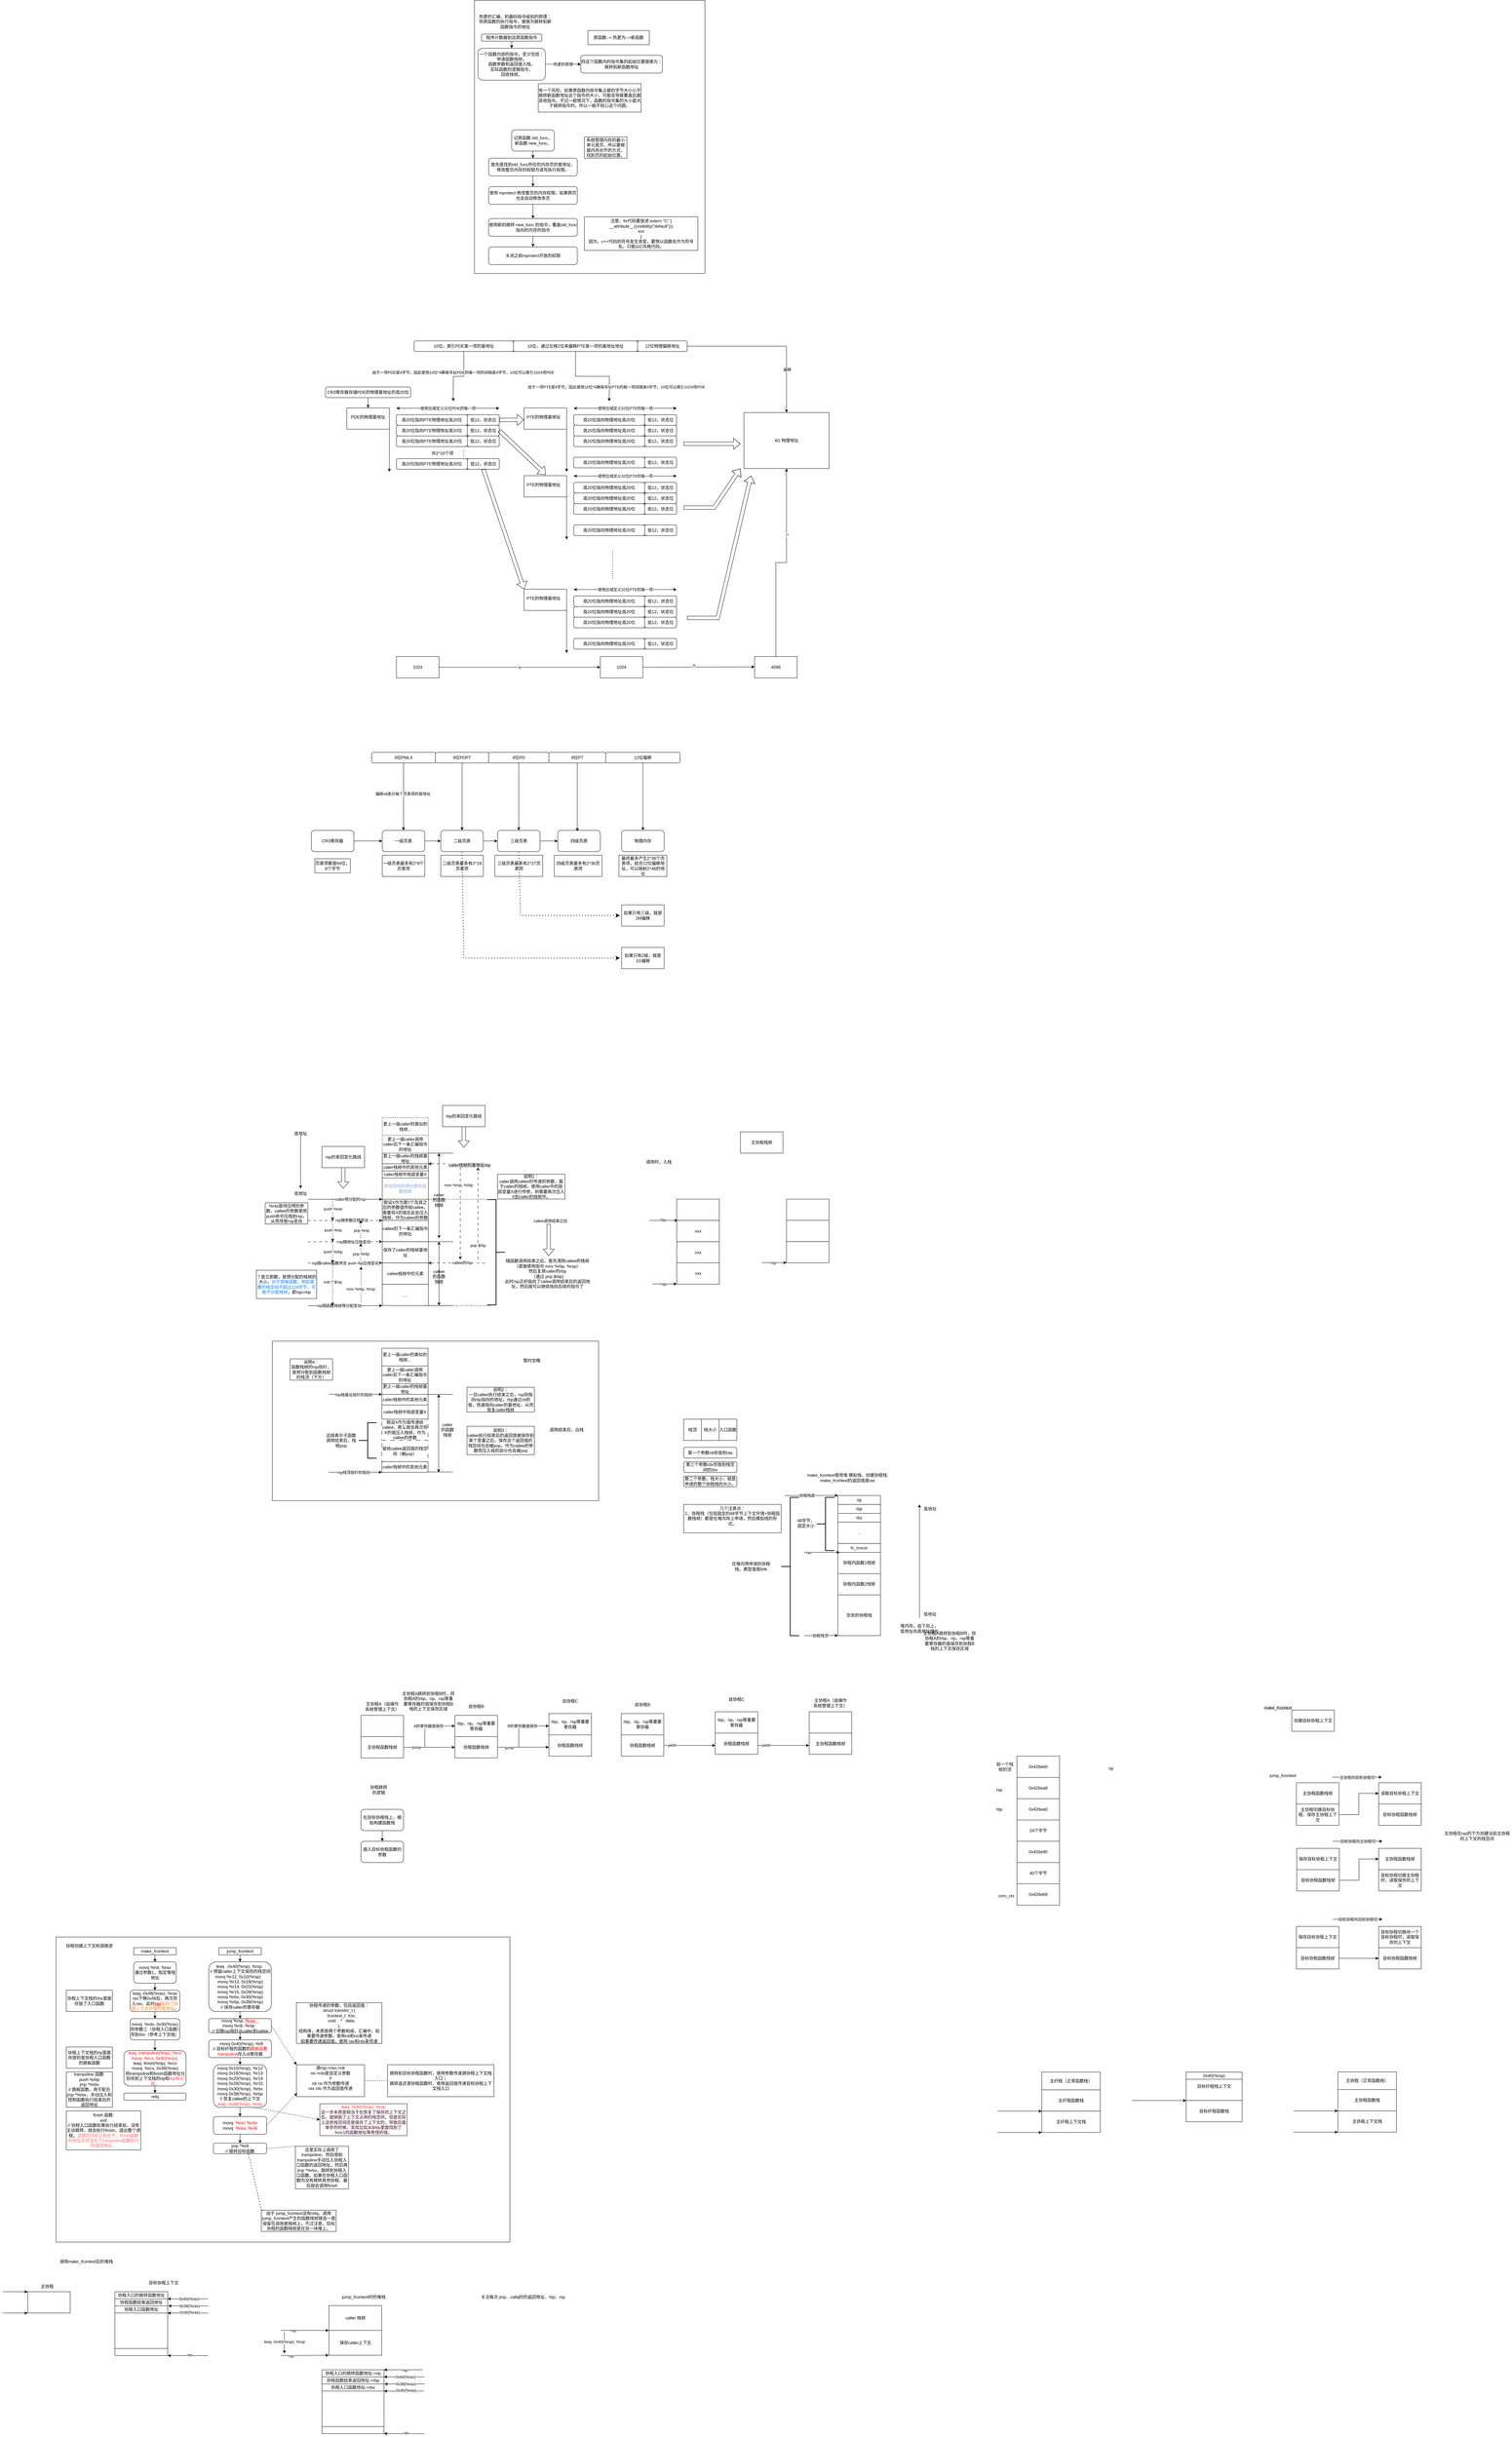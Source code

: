<mxfile version="27.0.5">
  <diagram name="第 1 页" id="3-S_MTWsGbCbe-uagDEO">
    <mxGraphModel dx="2616" dy="646" grid="1" gridSize="10" guides="1" tooltips="1" connect="1" arrows="1" fold="1" page="1" pageScale="1" pageWidth="827" pageHeight="1169" math="0" shadow="0">
      <root>
        <mxCell id="0" />
        <mxCell id="1" parent="0" />
        <mxCell id="Q-pZWlg4WSGOJyvQfA7R-1" value="热更的汇编，机器码指令级别的原理：&lt;div&gt;将原函数的执行指令，替换为跳转到新函数指令的地址&lt;/div&gt;" style="text;html=1;align=center;verticalAlign=middle;whiteSpace=wrap;rounded=0;" parent="1" vertex="1">
          <mxGeometry x="480" y="65" width="210" height="30" as="geometry" />
        </mxCell>
        <mxCell id="Q-pZWlg4WSGOJyvQfA7R-4" value="" style="edgeStyle=orthogonalEdgeStyle;rounded=0;orthogonalLoop=1;jettySize=auto;html=1;" parent="1" source="Q-pZWlg4WSGOJyvQfA7R-2" target="Q-pZWlg4WSGOJyvQfA7R-3" edge="1">
          <mxGeometry relative="1" as="geometry" />
        </mxCell>
        <mxCell id="Q-pZWlg4WSGOJyvQfA7R-2" value="程序计数器到达原函数指令" style="rounded=1;whiteSpace=wrap;html=1;" parent="1" vertex="1">
          <mxGeometry x="490" y="115" width="170" height="20" as="geometry" />
        </mxCell>
        <mxCell id="Q-pZWlg4WSGOJyvQfA7R-6" value="" style="edgeStyle=orthogonalEdgeStyle;rounded=0;orthogonalLoop=1;jettySize=auto;html=1;" parent="1" source="Q-pZWlg4WSGOJyvQfA7R-3" target="Q-pZWlg4WSGOJyvQfA7R-5" edge="1">
          <mxGeometry relative="1" as="geometry" />
        </mxCell>
        <mxCell id="Q-pZWlg4WSGOJyvQfA7R-7" value="热更的原理" style="edgeLabel;html=1;align=center;verticalAlign=middle;resizable=0;points=[];" parent="Q-pZWlg4WSGOJyvQfA7R-6" vertex="1" connectable="0">
          <mxGeometry x="-0.272" y="3" relative="1" as="geometry">
            <mxPoint x="13" y="3" as="offset" />
          </mxGeometry>
        </mxCell>
        <mxCell id="Q-pZWlg4WSGOJyvQfA7R-3" value="一个函数内部的指令，至少包括：&lt;div&gt;申请函数栈帧，&lt;/div&gt;&lt;div&gt;函数参数和返回值入栈，&lt;/div&gt;&lt;div&gt;实际函数的逻辑指令，&lt;/div&gt;&lt;div&gt;回收栈帧。&lt;/div&gt;" style="whiteSpace=wrap;html=1;rounded=1;" parent="1" vertex="1">
          <mxGeometry x="480" y="155" width="190" height="90" as="geometry" />
        </mxCell>
        <mxCell id="Q-pZWlg4WSGOJyvQfA7R-5" value="将这个函数内的指令集的起始位置替换为：&lt;div&gt;跳转到新函数地址&lt;/div&gt;" style="whiteSpace=wrap;html=1;rounded=1;" parent="1" vertex="1">
          <mxGeometry x="770" y="175" width="230" height="50" as="geometry" />
        </mxCell>
        <mxCell id="Q-pZWlg4WSGOJyvQfA7R-8" value="有一个风险，如果原函数内指令集占据的字节大小小于跳转新函数地址这个指令的大小，可能会导致覆盖后面其他指令。不过一般情况下，函数的指令集的大小是大于跳转指令的。所以一般不担心这个问题。" style="rounded=0;whiteSpace=wrap;html=1;" parent="1" vertex="1">
          <mxGeometry x="650" y="255" width="290" height="80" as="geometry" />
        </mxCell>
        <mxCell id="Q-pZWlg4WSGOJyvQfA7R-9" value="原函数--&amp;gt; 热更为--&amp;gt;新函数" style="rounded=0;whiteSpace=wrap;html=1;" parent="1" vertex="1">
          <mxGeometry x="790" y="105" width="173" height="40" as="geometry" />
        </mxCell>
        <mxCell id="Q-pZWlg4WSGOJyvQfA7R-10" value="" style="rounded=0;whiteSpace=wrap;html=1;fillColor=none;" parent="1" vertex="1">
          <mxGeometry x="470" y="20" width="650" height="770" as="geometry" />
        </mxCell>
        <mxCell id="Q-pZWlg4WSGOJyvQfA7R-13" value="" style="edgeStyle=orthogonalEdgeStyle;rounded=0;orthogonalLoop=1;jettySize=auto;html=1;" parent="1" source="Q-pZWlg4WSGOJyvQfA7R-11" target="Q-pZWlg4WSGOJyvQfA7R-12" edge="1">
          <mxGeometry relative="1" as="geometry" />
        </mxCell>
        <mxCell id="Q-pZWlg4WSGOJyvQfA7R-11" value="记原函数 old_func，新函数 new_func。" style="rounded=1;whiteSpace=wrap;html=1;" parent="1" vertex="1">
          <mxGeometry x="575" y="385" width="120" height="60" as="geometry" />
        </mxCell>
        <mxCell id="Q-pZWlg4WSGOJyvQfA7R-16" value="" style="edgeStyle=orthogonalEdgeStyle;rounded=0;orthogonalLoop=1;jettySize=auto;html=1;" parent="1" source="Q-pZWlg4WSGOJyvQfA7R-12" target="Q-pZWlg4WSGOJyvQfA7R-15" edge="1">
          <mxGeometry relative="1" as="geometry" />
        </mxCell>
        <mxCell id="Q-pZWlg4WSGOJyvQfA7R-12" value="首先是找到old_func所在的内存页的首地址，修改整页内存的权限为读写执行权限。" style="rounded=1;whiteSpace=wrap;html=1;" parent="1" vertex="1">
          <mxGeometry x="510" y="465" width="250" height="50" as="geometry" />
        </mxCell>
        <mxCell id="Q-pZWlg4WSGOJyvQfA7R-14" value="系统管理内存的最小单元是页，所以要根据内存对齐的方式，找到页的起始位置。" style="rounded=0;whiteSpace=wrap;html=1;" parent="1" vertex="1">
          <mxGeometry x="780" y="405" width="120" height="60" as="geometry" />
        </mxCell>
        <mxCell id="Q-pZWlg4WSGOJyvQfA7R-20" value="" style="edgeStyle=orthogonalEdgeStyle;rounded=0;orthogonalLoop=1;jettySize=auto;html=1;" parent="1" source="Q-pZWlg4WSGOJyvQfA7R-15" target="Q-pZWlg4WSGOJyvQfA7R-19" edge="1">
          <mxGeometry relative="1" as="geometry" />
        </mxCell>
        <mxCell id="Q-pZWlg4WSGOJyvQfA7R-15" value="使用 mprotect 修改整页的内存权限，如果跨页也会自动修改多页" style="rounded=1;whiteSpace=wrap;html=1;" parent="1" vertex="1">
          <mxGeometry x="510" y="545" width="250" height="50" as="geometry" />
        </mxCell>
        <mxCell id="Q-pZWlg4WSGOJyvQfA7R-22" value="" style="edgeStyle=orthogonalEdgeStyle;rounded=0;orthogonalLoop=1;jettySize=auto;html=1;" parent="1" source="Q-pZWlg4WSGOJyvQfA7R-19" target="Q-pZWlg4WSGOJyvQfA7R-21" edge="1">
          <mxGeometry relative="1" as="geometry" />
        </mxCell>
        <mxCell id="Q-pZWlg4WSGOJyvQfA7R-19" value="使用新的跳转 new_func 的指令，覆盖old_func指向的内存的指令" style="rounded=1;whiteSpace=wrap;html=1;" parent="1" vertex="1">
          <mxGeometry x="510" y="635" width="250" height="50" as="geometry" />
        </mxCell>
        <mxCell id="Q-pZWlg4WSGOJyvQfA7R-21" value="关闭之前mprotect开放的权限" style="rounded=1;whiteSpace=wrap;html=1;" parent="1" vertex="1">
          <mxGeometry x="510" y="715" width="250" height="50" as="geometry" />
        </mxCell>
        <mxCell id="Q-pZWlg4WSGOJyvQfA7R-23" value="注意，fix代码要放进 extern &quot;C&quot; {&lt;div&gt;__attribute__((visibility(&quot;default&quot;)))&lt;/div&gt;&lt;div&gt;xxx&lt;/div&gt;&lt;div&gt;}&lt;/div&gt;&lt;div&gt;因为，c++代码的符号发生改变，要想以函数名作为符号名，只能以C风格代码。&lt;/div&gt;" style="rounded=0;whiteSpace=wrap;html=1;" parent="1" vertex="1">
          <mxGeometry x="780" y="630" width="320" height="95" as="geometry" />
        </mxCell>
        <mxCell id="uYWkz94LOZJ9LZB2Z5OH-3" value="" style="rounded=1;whiteSpace=wrap;html=1;" parent="1" vertex="1">
          <mxGeometry x="300" y="980" width="770" height="30" as="geometry" />
        </mxCell>
        <mxCell id="uYWkz94LOZJ9LZB2Z5OH-10" value="" style="endArrow=classic;startArrow=classic;html=1;rounded=0;" parent="1" edge="1">
          <mxGeometry width="50" height="50" relative="1" as="geometry">
            <mxPoint x="250" y="1170" as="sourcePoint" />
            <mxPoint x="540" y="1170" as="targetPoint" />
          </mxGeometry>
        </mxCell>
        <mxCell id="uYWkz94LOZJ9LZB2Z5OH-11" value="使用位域定义32位PDE的每一项" style="edgeLabel;html=1;align=center;verticalAlign=middle;resizable=0;points=[];" parent="uYWkz94LOZJ9LZB2Z5OH-10" vertex="1" connectable="0">
          <mxGeometry x="-0.036" y="3" relative="1" as="geometry">
            <mxPoint x="5" y="3" as="offset" />
          </mxGeometry>
        </mxCell>
        <mxCell id="uYWkz94LOZJ9LZB2Z5OH-74" style="edgeStyle=orthogonalEdgeStyle;rounded=0;orthogonalLoop=1;jettySize=auto;html=1;" parent="1" source="uYWkz94LOZJ9LZB2Z5OH-34" edge="1">
          <mxGeometry relative="1" as="geometry">
            <mxPoint x="410" y="1150.0" as="targetPoint" />
          </mxGeometry>
        </mxCell>
        <mxCell id="uYWkz94LOZJ9LZB2Z5OH-118" value="由于一项PDE是4字节，因此使用10位*4确保寻址PDE的每一项的间隔是4字节，10位可以索引1024项PDE" style="edgeLabel;html=1;align=center;verticalAlign=middle;resizable=0;points=[];" parent="uYWkz94LOZJ9LZB2Z5OH-74" vertex="1" connectable="0">
          <mxGeometry x="-0.306" y="-2" relative="1" as="geometry">
            <mxPoint as="offset" />
          </mxGeometry>
        </mxCell>
        <mxCell id="uYWkz94LOZJ9LZB2Z5OH-34" value="10位，索引PDE某一项的基地址" style="rounded=1;whiteSpace=wrap;html=1;" parent="1" vertex="1">
          <mxGeometry x="300" y="980" width="280" height="30" as="geometry" />
        </mxCell>
        <mxCell id="uYWkz94LOZJ9LZB2Z5OH-76" style="edgeStyle=orthogonalEdgeStyle;rounded=0;orthogonalLoop=1;jettySize=auto;html=1;" parent="1" source="uYWkz94LOZJ9LZB2Z5OH-35" edge="1">
          <mxGeometry relative="1" as="geometry">
            <mxPoint x="850" y="1150.0" as="targetPoint" />
          </mxGeometry>
        </mxCell>
        <mxCell id="uYWkz94LOZJ9LZB2Z5OH-131" value="&lt;span style=&quot;color: rgba(0, 0, 0, 0); font-family: monospace; font-size: 0px; text-align: start; background-color: rgb(236, 236, 236);&quot;&gt;%3CmxGraphModel%3E%3Croot%3E%3CmxCell%20id%3D%220%22%2F%3E%3CmxCell%20id%3D%221%22%20parent%3D%220%22%2F%3E%3CmxCell%20id%3D%222%22%20value%3D%22%E7%94%B1%E4%BA%8E%E4%B8%80%E9%A1%B9PDE%E6%98%AF4%E5%AD%97%E8%8A%82%EF%BC%8C%E5%9B%A0%E6%AD%A4%E4%BD%BF%E7%94%A810%E4%BD%8D*4%E7%A1%AE%E4%BF%9D%E5%AF%BB%E5%9D%80PDE%E7%9A%84%E6%AF%8F%E4%B8%80%E9%A1%B9%EF%BC%8C10%E4%BD%8D%E5%8F%AF%E4%BB%A5%E7%B4%A2%E5%BC%951024%E9%A1%B9PDE%22%20style%3D%22edgeLabel%3Bhtml%3D1%3Balign%3Dcenter%3BverticalAlign%3Dmiddle%3Bresizable%3D0%3Bpoints%3D%5B%5D%3B%22%20vertex%3D%221%22%20connectable%3D%220%22%20parent%3D%221%22%3E%3CmxGeometry%20x%3D%22438%22%20y%3D%221069%22%20as%3D%22geometry%22%2F%3E%3C%2FmxCell%3E%3C%2Froot%3E%3C%2FmxGraphModel%3E&lt;/span&gt;" style="edgeLabel;html=1;align=center;verticalAlign=middle;resizable=0;points=[];" parent="uYWkz94LOZJ9LZB2Z5OH-76" vertex="1" connectable="0">
          <mxGeometry x="0.568" y="-1" relative="1" as="geometry">
            <mxPoint as="offset" />
          </mxGeometry>
        </mxCell>
        <mxCell id="uYWkz94LOZJ9LZB2Z5OH-35" value="10位，通过左移2位来偏移PTE某一项的基地址地址" style="rounded=1;whiteSpace=wrap;html=1;" parent="1" vertex="1">
          <mxGeometry x="580" y="980" width="350" height="30" as="geometry" />
        </mxCell>
        <mxCell id="uYWkz94LOZJ9LZB2Z5OH-135" style="edgeStyle=orthogonalEdgeStyle;rounded=0;orthogonalLoop=1;jettySize=auto;html=1;entryX=0.5;entryY=0;entryDx=0;entryDy=0;" parent="1" source="uYWkz94LOZJ9LZB2Z5OH-37" target="uYWkz94LOZJ9LZB2Z5OH-134" edge="1">
          <mxGeometry relative="1" as="geometry" />
        </mxCell>
        <mxCell id="uYWkz94LOZJ9LZB2Z5OH-136" value="偏移" style="edgeLabel;html=1;align=center;verticalAlign=middle;resizable=0;points=[];" parent="uYWkz94LOZJ9LZB2Z5OH-135" vertex="1" connectable="0">
          <mxGeometry x="0.48" y="2" relative="1" as="geometry">
            <mxPoint as="offset" />
          </mxGeometry>
        </mxCell>
        <mxCell id="uYWkz94LOZJ9LZB2Z5OH-37" value="12位物理偏移地址" style="rounded=1;whiteSpace=wrap;html=1;" parent="1" vertex="1">
          <mxGeometry x="930" y="980" width="140" height="30" as="geometry" />
        </mxCell>
        <mxCell id="uYWkz94LOZJ9LZB2Z5OH-73" style="edgeStyle=orthogonalEdgeStyle;rounded=0;orthogonalLoop=1;jettySize=auto;html=1;entryX=0.5;entryY=0;entryDx=0;entryDy=0;" parent="1" source="uYWkz94LOZJ9LZB2Z5OH-38" target="uYWkz94LOZJ9LZB2Z5OH-69" edge="1">
          <mxGeometry relative="1" as="geometry" />
        </mxCell>
        <mxCell id="uYWkz94LOZJ9LZB2Z5OH-38" value="CR3寄存器存储PDE的物理基地址的高20位" style="rounded=1;whiteSpace=wrap;html=1;" parent="1" vertex="1">
          <mxGeometry x="50" y="1110" width="240" height="30" as="geometry" />
        </mxCell>
        <mxCell id="uYWkz94LOZJ9LZB2Z5OH-42" value="" style="endArrow=classic;html=1;rounded=0;" parent="1" edge="1">
          <mxGeometry width="50" height="50" relative="1" as="geometry">
            <mxPoint x="230" y="1169" as="sourcePoint" />
            <mxPoint x="230" y="1349" as="targetPoint" />
          </mxGeometry>
        </mxCell>
        <mxCell id="uYWkz94LOZJ9LZB2Z5OH-55" value="" style="endArrow=classic;startArrow=classic;html=1;rounded=0;" parent="1" edge="1">
          <mxGeometry width="50" height="50" relative="1" as="geometry">
            <mxPoint x="750" y="1170" as="sourcePoint" />
            <mxPoint x="1040" y="1170" as="targetPoint" />
          </mxGeometry>
        </mxCell>
        <mxCell id="uYWkz94LOZJ9LZB2Z5OH-56" value="使用位域定义32位PTE的每一项" style="edgeLabel;html=1;align=center;verticalAlign=middle;resizable=0;points=[];" parent="uYWkz94LOZJ9LZB2Z5OH-55" vertex="1" connectable="0">
          <mxGeometry x="-0.036" y="3" relative="1" as="geometry">
            <mxPoint x="5" y="3" as="offset" />
          </mxGeometry>
        </mxCell>
        <mxCell id="uYWkz94LOZJ9LZB2Z5OH-60" value="" style="endArrow=classic;html=1;rounded=0;" parent="1" edge="1">
          <mxGeometry width="50" height="50" relative="1" as="geometry">
            <mxPoint x="730" y="1169" as="sourcePoint" />
            <mxPoint x="730" y="1349" as="targetPoint" />
          </mxGeometry>
        </mxCell>
        <mxCell id="uYWkz94LOZJ9LZB2Z5OH-69" value="" style="rounded=0;whiteSpace=wrap;html=1;" parent="1" vertex="1">
          <mxGeometry x="110" y="1169" width="120" height="60" as="geometry" />
        </mxCell>
        <mxCell id="uYWkz94LOZJ9LZB2Z5OH-70" value="PDE的物理基地址" style="text;html=1;align=center;verticalAlign=middle;whiteSpace=wrap;rounded=0;" parent="1" vertex="1">
          <mxGeometry x="115" y="1180" width="110" height="30" as="geometry" />
        </mxCell>
        <mxCell id="uYWkz94LOZJ9LZB2Z5OH-71" value="" style="rounded=0;whiteSpace=wrap;html=1;" parent="1" vertex="1">
          <mxGeometry x="610" y="1169" width="120" height="60" as="geometry" />
        </mxCell>
        <mxCell id="uYWkz94LOZJ9LZB2Z5OH-72" value="PTE的物理基地址" style="text;html=1;align=center;verticalAlign=middle;whiteSpace=wrap;rounded=0;" parent="1" vertex="1">
          <mxGeometry x="610" y="1180" width="110" height="30" as="geometry" />
        </mxCell>
        <mxCell id="uYWkz94LOZJ9LZB2Z5OH-105" value="" style="rounded=1;whiteSpace=wrap;html=1;" parent="1" vertex="1">
          <mxGeometry x="250" y="1188" width="290" height="30" as="geometry" />
        </mxCell>
        <mxCell id="uYWkz94LOZJ9LZB2Z5OH-106" value="高20位指向PTE物理地址高20位" style="rounded=1;whiteSpace=wrap;html=1;" parent="1" vertex="1">
          <mxGeometry x="250" y="1188" width="200" height="30" as="geometry" />
        </mxCell>
        <mxCell id="uYWkz94LOZJ9LZB2Z5OH-107" value="低12，状态位" style="rounded=1;whiteSpace=wrap;html=1;" parent="1" vertex="1">
          <mxGeometry x="450" y="1188" width="90" height="30" as="geometry" />
        </mxCell>
        <mxCell id="uYWkz94LOZJ9LZB2Z5OH-108" value="" style="rounded=1;whiteSpace=wrap;html=1;" parent="1" vertex="1">
          <mxGeometry x="250" y="1218" width="290" height="30" as="geometry" />
        </mxCell>
        <mxCell id="uYWkz94LOZJ9LZB2Z5OH-109" value="高20位指向PTE物理地址高20位" style="rounded=1;whiteSpace=wrap;html=1;" parent="1" vertex="1">
          <mxGeometry x="250" y="1218" width="200" height="30" as="geometry" />
        </mxCell>
        <mxCell id="uYWkz94LOZJ9LZB2Z5OH-110" value="低12，状态位" style="rounded=1;whiteSpace=wrap;html=1;" parent="1" vertex="1">
          <mxGeometry x="450" y="1218" width="90" height="30" as="geometry" />
        </mxCell>
        <mxCell id="uYWkz94LOZJ9LZB2Z5OH-111" value="" style="rounded=1;whiteSpace=wrap;html=1;" parent="1" vertex="1">
          <mxGeometry x="250" y="1248" width="290" height="30" as="geometry" />
        </mxCell>
        <mxCell id="uYWkz94LOZJ9LZB2Z5OH-112" value="高20位指向PTE物理地址高20位" style="rounded=1;whiteSpace=wrap;html=1;" parent="1" vertex="1">
          <mxGeometry x="250" y="1248" width="200" height="30" as="geometry" />
        </mxCell>
        <mxCell id="uYWkz94LOZJ9LZB2Z5OH-113" value="低12，状态位" style="rounded=1;whiteSpace=wrap;html=1;" parent="1" vertex="1">
          <mxGeometry x="450" y="1248" width="90" height="30" as="geometry" />
        </mxCell>
        <mxCell id="uYWkz94LOZJ9LZB2Z5OH-114" value="" style="rounded=1;whiteSpace=wrap;html=1;" parent="1" vertex="1">
          <mxGeometry x="250" y="1312" width="290" height="30" as="geometry" />
        </mxCell>
        <mxCell id="uYWkz94LOZJ9LZB2Z5OH-115" value="高20位指向PTE物理地址高20位" style="rounded=1;whiteSpace=wrap;html=1;" parent="1" vertex="1">
          <mxGeometry x="250" y="1312" width="200" height="30" as="geometry" />
        </mxCell>
        <mxCell id="uYWkz94LOZJ9LZB2Z5OH-116" value="低12，状态位" style="rounded=1;whiteSpace=wrap;html=1;" parent="1" vertex="1">
          <mxGeometry x="450" y="1312" width="90" height="30" as="geometry" />
        </mxCell>
        <mxCell id="uYWkz94LOZJ9LZB2Z5OH-117" value="" style="endArrow=none;dashed=1;html=1;rounded=0;" parent="1" edge="1">
          <mxGeometry width="50" height="50" relative="1" as="geometry">
            <mxPoint x="439.8" y="1307" as="sourcePoint" />
            <mxPoint x="439.8" y="1287" as="targetPoint" />
          </mxGeometry>
        </mxCell>
        <mxCell id="uYWkz94LOZJ9LZB2Z5OH-119" value="" style="rounded=1;whiteSpace=wrap;html=1;" parent="1" vertex="1">
          <mxGeometry x="750" y="1188" width="290" height="30" as="geometry" />
        </mxCell>
        <mxCell id="uYWkz94LOZJ9LZB2Z5OH-120" value="低12，状态位" style="rounded=1;whiteSpace=wrap;html=1;" parent="1" vertex="1">
          <mxGeometry x="950" y="1188" width="90" height="30" as="geometry" />
        </mxCell>
        <mxCell id="uYWkz94LOZJ9LZB2Z5OH-121" value="高20位指向物理地址高20位" style="rounded=1;whiteSpace=wrap;html=1;" parent="1" vertex="1">
          <mxGeometry x="750" y="1188" width="200" height="30" as="geometry" />
        </mxCell>
        <mxCell id="uYWkz94LOZJ9LZB2Z5OH-122" value="" style="rounded=1;whiteSpace=wrap;html=1;" parent="1" vertex="1">
          <mxGeometry x="750" y="1218" width="290" height="30" as="geometry" />
        </mxCell>
        <mxCell id="uYWkz94LOZJ9LZB2Z5OH-123" value="低12，状态位" style="rounded=1;whiteSpace=wrap;html=1;" parent="1" vertex="1">
          <mxGeometry x="950" y="1218" width="90" height="30" as="geometry" />
        </mxCell>
        <mxCell id="uYWkz94LOZJ9LZB2Z5OH-124" value="高20位指向物理地址高20位" style="rounded=1;whiteSpace=wrap;html=1;" parent="1" vertex="1">
          <mxGeometry x="750" y="1218" width="200" height="30" as="geometry" />
        </mxCell>
        <mxCell id="uYWkz94LOZJ9LZB2Z5OH-125" value="" style="rounded=1;whiteSpace=wrap;html=1;" parent="1" vertex="1">
          <mxGeometry x="750" y="1248" width="290" height="30" as="geometry" />
        </mxCell>
        <mxCell id="uYWkz94LOZJ9LZB2Z5OH-126" value="低12，状态位" style="rounded=1;whiteSpace=wrap;html=1;" parent="1" vertex="1">
          <mxGeometry x="950" y="1248" width="90" height="30" as="geometry" />
        </mxCell>
        <mxCell id="uYWkz94LOZJ9LZB2Z5OH-127" value="高20位指向物理地址高20位" style="rounded=1;whiteSpace=wrap;html=1;" parent="1" vertex="1">
          <mxGeometry x="750" y="1248" width="200" height="30" as="geometry" />
        </mxCell>
        <mxCell id="uYWkz94LOZJ9LZB2Z5OH-128" value="" style="rounded=1;whiteSpace=wrap;html=1;" parent="1" vertex="1">
          <mxGeometry x="750" y="1308" width="290" height="30" as="geometry" />
        </mxCell>
        <mxCell id="uYWkz94LOZJ9LZB2Z5OH-129" value="低12，状态位" style="rounded=1;whiteSpace=wrap;html=1;" parent="1" vertex="1">
          <mxGeometry x="950" y="1308" width="90" height="30" as="geometry" />
        </mxCell>
        <mxCell id="uYWkz94LOZJ9LZB2Z5OH-130" value="高20位指向物理地址高20位" style="rounded=1;whiteSpace=wrap;html=1;" parent="1" vertex="1">
          <mxGeometry x="750" y="1308" width="200" height="30" as="geometry" />
        </mxCell>
        <mxCell id="uYWkz94LOZJ9LZB2Z5OH-132" value="由于一项PTE是4字节，因此使用10位*4确保寻址PTE的每一项间隔是4字节，10位可以索引1024项PDE" style="edgeLabel;html=1;align=center;verticalAlign=middle;resizable=0;points=[];" parent="1" vertex="1" connectable="0">
          <mxGeometry x="870" y="1110" as="geometry" />
        </mxCell>
        <mxCell id="uYWkz94LOZJ9LZB2Z5OH-133" value="" style="shape=flexArrow;endArrow=classic;html=1;rounded=0;" parent="1" edge="1">
          <mxGeometry width="50" height="50" relative="1" as="geometry">
            <mxPoint x="1060" y="1270" as="sourcePoint" />
            <mxPoint x="1220" y="1270" as="targetPoint" />
            <Array as="points">
              <mxPoint x="1125" y="1270" />
            </Array>
          </mxGeometry>
        </mxCell>
        <mxCell id="uYWkz94LOZJ9LZB2Z5OH-134" value="4G 物理地址" style="rounded=0;whiteSpace=wrap;html=1;" parent="1" vertex="1">
          <mxGeometry x="1230" y="1182" width="240" height="158" as="geometry" />
        </mxCell>
        <mxCell id="uYWkz94LOZJ9LZB2Z5OH-137" value="" style="endArrow=classic;startArrow=classic;html=1;rounded=0;" parent="1" edge="1">
          <mxGeometry width="50" height="50" relative="1" as="geometry">
            <mxPoint x="750" y="1361" as="sourcePoint" />
            <mxPoint x="1040" y="1361" as="targetPoint" />
          </mxGeometry>
        </mxCell>
        <mxCell id="uYWkz94LOZJ9LZB2Z5OH-138" value="使用位域定义32位PTE的每一项" style="edgeLabel;html=1;align=center;verticalAlign=middle;resizable=0;points=[];" parent="uYWkz94LOZJ9LZB2Z5OH-137" vertex="1" connectable="0">
          <mxGeometry x="-0.036" y="3" relative="1" as="geometry">
            <mxPoint x="5" y="3" as="offset" />
          </mxGeometry>
        </mxCell>
        <mxCell id="uYWkz94LOZJ9LZB2Z5OH-139" value="" style="endArrow=classic;html=1;rounded=0;" parent="1" edge="1">
          <mxGeometry width="50" height="50" relative="1" as="geometry">
            <mxPoint x="730" y="1360" as="sourcePoint" />
            <mxPoint x="730" y="1540" as="targetPoint" />
          </mxGeometry>
        </mxCell>
        <mxCell id="uYWkz94LOZJ9LZB2Z5OH-140" value="" style="rounded=0;whiteSpace=wrap;html=1;" parent="1" vertex="1">
          <mxGeometry x="610" y="1360" width="120" height="60" as="geometry" />
        </mxCell>
        <mxCell id="uYWkz94LOZJ9LZB2Z5OH-141" value="PTE的物理基地址" style="text;html=1;align=center;verticalAlign=middle;whiteSpace=wrap;rounded=0;" parent="1" vertex="1">
          <mxGeometry x="610" y="1371" width="110" height="30" as="geometry" />
        </mxCell>
        <mxCell id="uYWkz94LOZJ9LZB2Z5OH-142" value="" style="rounded=1;whiteSpace=wrap;html=1;" parent="1" vertex="1">
          <mxGeometry x="750" y="1379" width="290" height="30" as="geometry" />
        </mxCell>
        <mxCell id="uYWkz94LOZJ9LZB2Z5OH-143" value="低12，状态位" style="rounded=1;whiteSpace=wrap;html=1;" parent="1" vertex="1">
          <mxGeometry x="950" y="1379" width="90" height="30" as="geometry" />
        </mxCell>
        <mxCell id="uYWkz94LOZJ9LZB2Z5OH-144" value="高20位指向物理地址高20位" style="rounded=1;whiteSpace=wrap;html=1;" parent="1" vertex="1">
          <mxGeometry x="750" y="1379" width="200" height="30" as="geometry" />
        </mxCell>
        <mxCell id="uYWkz94LOZJ9LZB2Z5OH-145" value="" style="rounded=1;whiteSpace=wrap;html=1;" parent="1" vertex="1">
          <mxGeometry x="750" y="1409" width="290" height="30" as="geometry" />
        </mxCell>
        <mxCell id="uYWkz94LOZJ9LZB2Z5OH-146" value="低12，状态位" style="rounded=1;whiteSpace=wrap;html=1;" parent="1" vertex="1">
          <mxGeometry x="950" y="1409" width="90" height="30" as="geometry" />
        </mxCell>
        <mxCell id="uYWkz94LOZJ9LZB2Z5OH-147" value="高20位指向物理地址高20位" style="rounded=1;whiteSpace=wrap;html=1;" parent="1" vertex="1">
          <mxGeometry x="750" y="1409" width="200" height="30" as="geometry" />
        </mxCell>
        <mxCell id="uYWkz94LOZJ9LZB2Z5OH-148" value="" style="rounded=1;whiteSpace=wrap;html=1;" parent="1" vertex="1">
          <mxGeometry x="750" y="1439" width="290" height="30" as="geometry" />
        </mxCell>
        <mxCell id="uYWkz94LOZJ9LZB2Z5OH-149" value="低12，状态位" style="rounded=1;whiteSpace=wrap;html=1;" parent="1" vertex="1">
          <mxGeometry x="950" y="1439" width="90" height="30" as="geometry" />
        </mxCell>
        <mxCell id="uYWkz94LOZJ9LZB2Z5OH-150" value="高20位指向物理地址高20位" style="rounded=1;whiteSpace=wrap;html=1;" parent="1" vertex="1">
          <mxGeometry x="750" y="1439" width="200" height="30" as="geometry" />
        </mxCell>
        <mxCell id="uYWkz94LOZJ9LZB2Z5OH-151" value="" style="rounded=1;whiteSpace=wrap;html=1;" parent="1" vertex="1">
          <mxGeometry x="750" y="1499" width="290" height="30" as="geometry" />
        </mxCell>
        <mxCell id="uYWkz94LOZJ9LZB2Z5OH-152" value="低12，状态位" style="rounded=1;whiteSpace=wrap;html=1;" parent="1" vertex="1">
          <mxGeometry x="950" y="1499" width="90" height="30" as="geometry" />
        </mxCell>
        <mxCell id="uYWkz94LOZJ9LZB2Z5OH-153" value="高20位指向物理地址高20位" style="rounded=1;whiteSpace=wrap;html=1;" parent="1" vertex="1">
          <mxGeometry x="750" y="1499" width="200" height="30" as="geometry" />
        </mxCell>
        <mxCell id="uYWkz94LOZJ9LZB2Z5OH-154" value="" style="endArrow=classic;startArrow=classic;html=1;rounded=0;" parent="1" edge="1">
          <mxGeometry width="50" height="50" relative="1" as="geometry">
            <mxPoint x="750" y="1681" as="sourcePoint" />
            <mxPoint x="1040" y="1681" as="targetPoint" />
          </mxGeometry>
        </mxCell>
        <mxCell id="uYWkz94LOZJ9LZB2Z5OH-155" value="使用位域定义32位PTE的每一项" style="edgeLabel;html=1;align=center;verticalAlign=middle;resizable=0;points=[];" parent="uYWkz94LOZJ9LZB2Z5OH-154" vertex="1" connectable="0">
          <mxGeometry x="-0.036" y="3" relative="1" as="geometry">
            <mxPoint x="5" y="3" as="offset" />
          </mxGeometry>
        </mxCell>
        <mxCell id="uYWkz94LOZJ9LZB2Z5OH-156" value="" style="endArrow=classic;html=1;rounded=0;" parent="1" edge="1">
          <mxGeometry width="50" height="50" relative="1" as="geometry">
            <mxPoint x="730" y="1680" as="sourcePoint" />
            <mxPoint x="730" y="1860" as="targetPoint" />
          </mxGeometry>
        </mxCell>
        <mxCell id="uYWkz94LOZJ9LZB2Z5OH-157" value="" style="rounded=0;whiteSpace=wrap;html=1;" parent="1" vertex="1">
          <mxGeometry x="610" y="1680" width="120" height="60" as="geometry" />
        </mxCell>
        <mxCell id="uYWkz94LOZJ9LZB2Z5OH-158" value="PTE的物理基地址" style="text;html=1;align=center;verticalAlign=middle;whiteSpace=wrap;rounded=0;" parent="1" vertex="1">
          <mxGeometry x="610" y="1691" width="110" height="30" as="geometry" />
        </mxCell>
        <mxCell id="uYWkz94LOZJ9LZB2Z5OH-159" value="" style="rounded=1;whiteSpace=wrap;html=1;" parent="1" vertex="1">
          <mxGeometry x="750" y="1699" width="290" height="30" as="geometry" />
        </mxCell>
        <mxCell id="uYWkz94LOZJ9LZB2Z5OH-160" value="低12，状态位" style="rounded=1;whiteSpace=wrap;html=1;" parent="1" vertex="1">
          <mxGeometry x="950" y="1699" width="90" height="30" as="geometry" />
        </mxCell>
        <mxCell id="uYWkz94LOZJ9LZB2Z5OH-161" value="高20位指向物理地址高20位" style="rounded=1;whiteSpace=wrap;html=1;" parent="1" vertex="1">
          <mxGeometry x="750" y="1699" width="200" height="30" as="geometry" />
        </mxCell>
        <mxCell id="uYWkz94LOZJ9LZB2Z5OH-162" value="" style="rounded=1;whiteSpace=wrap;html=1;" parent="1" vertex="1">
          <mxGeometry x="750" y="1729" width="290" height="30" as="geometry" />
        </mxCell>
        <mxCell id="uYWkz94LOZJ9LZB2Z5OH-163" value="低12，状态位" style="rounded=1;whiteSpace=wrap;html=1;" parent="1" vertex="1">
          <mxGeometry x="950" y="1729" width="90" height="30" as="geometry" />
        </mxCell>
        <mxCell id="uYWkz94LOZJ9LZB2Z5OH-164" value="高20位指向物理地址高20位" style="rounded=1;whiteSpace=wrap;html=1;" parent="1" vertex="1">
          <mxGeometry x="750" y="1729" width="200" height="30" as="geometry" />
        </mxCell>
        <mxCell id="uYWkz94LOZJ9LZB2Z5OH-165" value="" style="rounded=1;whiteSpace=wrap;html=1;" parent="1" vertex="1">
          <mxGeometry x="750" y="1759" width="290" height="30" as="geometry" />
        </mxCell>
        <mxCell id="uYWkz94LOZJ9LZB2Z5OH-166" value="低12，状态位" style="rounded=1;whiteSpace=wrap;html=1;" parent="1" vertex="1">
          <mxGeometry x="950" y="1759" width="90" height="30" as="geometry" />
        </mxCell>
        <mxCell id="uYWkz94LOZJ9LZB2Z5OH-167" value="高20位指向物理地址高20位" style="rounded=1;whiteSpace=wrap;html=1;" parent="1" vertex="1">
          <mxGeometry x="750" y="1759" width="200" height="30" as="geometry" />
        </mxCell>
        <mxCell id="uYWkz94LOZJ9LZB2Z5OH-168" value="" style="rounded=1;whiteSpace=wrap;html=1;" parent="1" vertex="1">
          <mxGeometry x="750" y="1819" width="290" height="30" as="geometry" />
        </mxCell>
        <mxCell id="uYWkz94LOZJ9LZB2Z5OH-169" value="低12，状态位" style="rounded=1;whiteSpace=wrap;html=1;" parent="1" vertex="1">
          <mxGeometry x="950" y="1819" width="90" height="30" as="geometry" />
        </mxCell>
        <mxCell id="uYWkz94LOZJ9LZB2Z5OH-170" value="高20位指向物理地址高20位" style="rounded=1;whiteSpace=wrap;html=1;" parent="1" vertex="1">
          <mxGeometry x="750" y="1819" width="200" height="30" as="geometry" />
        </mxCell>
        <mxCell id="uYWkz94LOZJ9LZB2Z5OH-171" value="" style="endArrow=none;dashed=1;html=1;rounded=0;" parent="1" edge="1">
          <mxGeometry width="50" height="50" relative="1" as="geometry">
            <mxPoint x="860" y="1650" as="sourcePoint" />
            <mxPoint x="860" y="1570" as="targetPoint" />
          </mxGeometry>
        </mxCell>
        <mxCell id="uYWkz94LOZJ9LZB2Z5OH-172" value="" style="shape=flexArrow;endArrow=classic;html=1;rounded=0;exitX=1;exitY=0.5;exitDx=0;exitDy=0;entryX=0;entryY=0.75;entryDx=0;entryDy=0;" parent="1" source="uYWkz94LOZJ9LZB2Z5OH-107" target="uYWkz94LOZJ9LZB2Z5OH-72" edge="1">
          <mxGeometry width="50" height="50" relative="1" as="geometry">
            <mxPoint x="555" y="1198.63" as="sourcePoint" />
            <mxPoint x="595" y="1198.63" as="targetPoint" />
          </mxGeometry>
        </mxCell>
        <mxCell id="uYWkz94LOZJ9LZB2Z5OH-173" value="" style="shape=flexArrow;endArrow=classic;html=1;rounded=0;exitX=1;exitY=0.5;exitDx=0;exitDy=0;entryX=0.51;entryY=-0.05;entryDx=0;entryDy=0;entryPerimeter=0;" parent="1" source="uYWkz94LOZJ9LZB2Z5OH-110" target="uYWkz94LOZJ9LZB2Z5OH-140" edge="1">
          <mxGeometry width="50" height="50" relative="1" as="geometry">
            <mxPoint x="610" y="1310" as="sourcePoint" />
            <mxPoint x="680" y="1350" as="targetPoint" />
          </mxGeometry>
        </mxCell>
        <mxCell id="uYWkz94LOZJ9LZB2Z5OH-174" value="" style="shape=flexArrow;endArrow=classic;html=1;rounded=0;exitX=0.5;exitY=1;exitDx=0;exitDy=0;entryX=0;entryY=0;entryDx=0;entryDy=0;" parent="1" source="uYWkz94LOZJ9LZB2Z5OH-116" target="uYWkz94LOZJ9LZB2Z5OH-157" edge="1">
          <mxGeometry width="50" height="50" relative="1" as="geometry">
            <mxPoint x="530" y="1580" as="sourcePoint" />
            <mxPoint x="580" y="1530" as="targetPoint" />
          </mxGeometry>
        </mxCell>
        <mxCell id="uYWkz94LOZJ9LZB2Z5OH-175" value="" style="shape=flexArrow;endArrow=classic;html=1;rounded=0;" parent="1" edge="1">
          <mxGeometry width="50" height="50" relative="1" as="geometry">
            <mxPoint x="1060" y="1450" as="sourcePoint" />
            <mxPoint x="1220" y="1340" as="targetPoint" />
            <Array as="points">
              <mxPoint x="1146" y="1450" />
            </Array>
          </mxGeometry>
        </mxCell>
        <mxCell id="uYWkz94LOZJ9LZB2Z5OH-176" value="" style="shape=flexArrow;endArrow=classic;html=1;rounded=0;" parent="1" edge="1">
          <mxGeometry width="50" height="50" relative="1" as="geometry">
            <mxPoint x="1070" y="1761" as="sourcePoint" />
            <mxPoint x="1250" y="1360" as="targetPoint" />
            <Array as="points">
              <mxPoint x="1156" y="1761" />
            </Array>
          </mxGeometry>
        </mxCell>
        <mxCell id="uYWkz94LOZJ9LZB2Z5OH-177" value="1024" style="rounded=0;whiteSpace=wrap;html=1;" parent="1" vertex="1">
          <mxGeometry x="250" y="1870" width="120" height="60" as="geometry" />
        </mxCell>
        <mxCell id="uYWkz94LOZJ9LZB2Z5OH-178" value="1024" style="rounded=0;whiteSpace=wrap;html=1;" parent="1" vertex="1">
          <mxGeometry x="825" y="1870" width="120" height="60" as="geometry" />
        </mxCell>
        <mxCell id="uYWkz94LOZJ9LZB2Z5OH-185" style="edgeStyle=orthogonalEdgeStyle;rounded=0;orthogonalLoop=1;jettySize=auto;html=1;entryX=0.5;entryY=1;entryDx=0;entryDy=0;" parent="1" source="uYWkz94LOZJ9LZB2Z5OH-179" target="uYWkz94LOZJ9LZB2Z5OH-134" edge="1">
          <mxGeometry relative="1" as="geometry" />
        </mxCell>
        <mxCell id="uYWkz94LOZJ9LZB2Z5OH-186" value="=" style="edgeLabel;html=1;align=center;verticalAlign=middle;resizable=0;points=[];" parent="uYWkz94LOZJ9LZB2Z5OH-185" vertex="1" connectable="0">
          <mxGeometry x="0.335" y="-3" relative="1" as="geometry">
            <mxPoint as="offset" />
          </mxGeometry>
        </mxCell>
        <mxCell id="uYWkz94LOZJ9LZB2Z5OH-179" value="4096" style="rounded=0;whiteSpace=wrap;html=1;" parent="1" vertex="1">
          <mxGeometry x="1260" y="1870" width="120" height="60" as="geometry" />
        </mxCell>
        <mxCell id="uYWkz94LOZJ9LZB2Z5OH-180" value="" style="endArrow=classic;html=1;rounded=0;exitX=1;exitY=0.5;exitDx=0;exitDy=0;" parent="1" source="uYWkz94LOZJ9LZB2Z5OH-177" target="uYWkz94LOZJ9LZB2Z5OH-178" edge="1">
          <mxGeometry width="50" height="50" relative="1" as="geometry">
            <mxPoint x="470" y="1960" as="sourcePoint" />
            <mxPoint x="520" y="1910" as="targetPoint" />
          </mxGeometry>
        </mxCell>
        <mxCell id="uYWkz94LOZJ9LZB2Z5OH-182" value="×" style="edgeLabel;html=1;align=center;verticalAlign=middle;resizable=0;points=[];" parent="uYWkz94LOZJ9LZB2Z5OH-180" vertex="1" connectable="0">
          <mxGeometry x="-0.003" y="-2" relative="1" as="geometry">
            <mxPoint x="-1" as="offset" />
          </mxGeometry>
        </mxCell>
        <mxCell id="uYWkz94LOZJ9LZB2Z5OH-187" value="X" style="edgeLabel;html=1;align=center;verticalAlign=middle;resizable=0;points=[];" parent="uYWkz94LOZJ9LZB2Z5OH-180" vertex="1" connectable="0">
          <mxGeometry x="-0.002" y="-1" relative="1" as="geometry">
            <mxPoint as="offset" />
          </mxGeometry>
        </mxCell>
        <mxCell id="uYWkz94LOZJ9LZB2Z5OH-181" value="" style="endArrow=classic;html=1;rounded=0;exitX=1;exitY=0.5;exitDx=0;exitDy=0;" parent="1" source="uYWkz94LOZJ9LZB2Z5OH-178" edge="1">
          <mxGeometry width="50" height="50" relative="1" as="geometry">
            <mxPoint x="950" y="1899" as="sourcePoint" />
            <mxPoint x="1260" y="1899.23" as="targetPoint" />
          </mxGeometry>
        </mxCell>
        <mxCell id="uYWkz94LOZJ9LZB2Z5OH-183" value="X" style="edgeLabel;html=1;align=center;verticalAlign=middle;resizable=0;points=[];" parent="uYWkz94LOZJ9LZB2Z5OH-181" vertex="1" connectable="0">
          <mxGeometry x="-0.094" y="5" relative="1" as="geometry">
            <mxPoint x="1" as="offset" />
          </mxGeometry>
        </mxCell>
        <mxCell id="uYWkz94LOZJ9LZB2Z5OH-200" style="edgeStyle=orthogonalEdgeStyle;rounded=0;orthogonalLoop=1;jettySize=auto;html=1;entryX=0.5;entryY=0;entryDx=0;entryDy=0;" parent="1" source="uYWkz94LOZJ9LZB2Z5OH-188" target="uYWkz94LOZJ9LZB2Z5OH-194" edge="1">
          <mxGeometry relative="1" as="geometry" />
        </mxCell>
        <mxCell id="uYWkz94LOZJ9LZB2Z5OH-219" value="偏移x8表示每个页表项的首地址" style="edgeLabel;html=1;align=center;verticalAlign=middle;resizable=0;points=[];" parent="uYWkz94LOZJ9LZB2Z5OH-200" vertex="1" connectable="0">
          <mxGeometry x="-0.088" y="-2" relative="1" as="geometry">
            <mxPoint as="offset" />
          </mxGeometry>
        </mxCell>
        <mxCell id="uYWkz94LOZJ9LZB2Z5OH-188" value="9位PML4" style="rounded=1;whiteSpace=wrap;html=1;" parent="1" vertex="1">
          <mxGeometry x="180" y="2140" width="180" height="30" as="geometry" />
        </mxCell>
        <mxCell id="uYWkz94LOZJ9LZB2Z5OH-214" style="edgeStyle=orthogonalEdgeStyle;rounded=0;orthogonalLoop=1;jettySize=auto;html=1;" parent="1" source="uYWkz94LOZJ9LZB2Z5OH-189" target="uYWkz94LOZJ9LZB2Z5OH-195" edge="1">
          <mxGeometry relative="1" as="geometry" />
        </mxCell>
        <mxCell id="uYWkz94LOZJ9LZB2Z5OH-189" value="9位PDPT" style="rounded=1;whiteSpace=wrap;html=1;" parent="1" vertex="1">
          <mxGeometry x="360" y="2140" width="150" height="30" as="geometry" />
        </mxCell>
        <mxCell id="uYWkz94LOZJ9LZB2Z5OH-191" value="9位PT" style="rounded=1;whiteSpace=wrap;html=1;" parent="1" vertex="1">
          <mxGeometry x="680" y="2140" width="160" height="30" as="geometry" />
        </mxCell>
        <mxCell id="uYWkz94LOZJ9LZB2Z5OH-211" style="edgeStyle=orthogonalEdgeStyle;rounded=0;orthogonalLoop=1;jettySize=auto;html=1;entryX=0.5;entryY=0;entryDx=0;entryDy=0;" parent="1" source="uYWkz94LOZJ9LZB2Z5OH-192" target="uYWkz94LOZJ9LZB2Z5OH-198" edge="1">
          <mxGeometry relative="1" as="geometry" />
        </mxCell>
        <mxCell id="uYWkz94LOZJ9LZB2Z5OH-192" value="12位偏移" style="rounded=1;whiteSpace=wrap;html=1;" parent="1" vertex="1">
          <mxGeometry x="840" y="2140" width="210" height="30" as="geometry" />
        </mxCell>
        <mxCell id="uYWkz94LOZJ9LZB2Z5OH-204" style="edgeStyle=orthogonalEdgeStyle;rounded=0;orthogonalLoop=1;jettySize=auto;html=1;entryX=0;entryY=0.5;entryDx=0;entryDy=0;" parent="1" source="uYWkz94LOZJ9LZB2Z5OH-194" target="uYWkz94LOZJ9LZB2Z5OH-195" edge="1">
          <mxGeometry relative="1" as="geometry" />
        </mxCell>
        <mxCell id="uYWkz94LOZJ9LZB2Z5OH-194" value="一级页表" style="rounded=1;whiteSpace=wrap;html=1;" parent="1" vertex="1">
          <mxGeometry x="210" y="2360" width="120" height="60" as="geometry" />
        </mxCell>
        <mxCell id="uYWkz94LOZJ9LZB2Z5OH-208" style="edgeStyle=orthogonalEdgeStyle;rounded=0;orthogonalLoop=1;jettySize=auto;html=1;" parent="1" source="uYWkz94LOZJ9LZB2Z5OH-195" target="uYWkz94LOZJ9LZB2Z5OH-196" edge="1">
          <mxGeometry relative="1" as="geometry" />
        </mxCell>
        <mxCell id="uYWkz94LOZJ9LZB2Z5OH-195" value="二级页表" style="rounded=1;whiteSpace=wrap;html=1;" parent="1" vertex="1">
          <mxGeometry x="375" y="2360" width="120" height="60" as="geometry" />
        </mxCell>
        <mxCell id="uYWkz94LOZJ9LZB2Z5OH-217" style="edgeStyle=orthogonalEdgeStyle;rounded=0;orthogonalLoop=1;jettySize=auto;html=1;entryX=0;entryY=0.5;entryDx=0;entryDy=0;" parent="1" source="uYWkz94LOZJ9LZB2Z5OH-196" target="uYWkz94LOZJ9LZB2Z5OH-197" edge="1">
          <mxGeometry relative="1" as="geometry" />
        </mxCell>
        <mxCell id="uYWkz94LOZJ9LZB2Z5OH-196" value="三级页表" style="rounded=1;whiteSpace=wrap;html=1;" parent="1" vertex="1">
          <mxGeometry x="535" y="2360" width="120" height="60" as="geometry" />
        </mxCell>
        <mxCell id="uYWkz94LOZJ9LZB2Z5OH-197" value="四级页表" style="rounded=1;whiteSpace=wrap;html=1;" parent="1" vertex="1">
          <mxGeometry x="705" y="2360" width="120" height="60" as="geometry" />
        </mxCell>
        <mxCell id="uYWkz94LOZJ9LZB2Z5OH-198" value="物理内存" style="rounded=1;whiteSpace=wrap;html=1;" parent="1" vertex="1">
          <mxGeometry x="885" y="2360" width="120" height="60" as="geometry" />
        </mxCell>
        <mxCell id="uYWkz94LOZJ9LZB2Z5OH-201" style="edgeStyle=orthogonalEdgeStyle;rounded=0;orthogonalLoop=1;jettySize=auto;html=1;entryX=0;entryY=0.5;entryDx=0;entryDy=0;" parent="1" source="uYWkz94LOZJ9LZB2Z5OH-199" target="uYWkz94LOZJ9LZB2Z5OH-194" edge="1">
          <mxGeometry relative="1" as="geometry" />
        </mxCell>
        <mxCell id="uYWkz94LOZJ9LZB2Z5OH-199" value="CR3寄存器" style="rounded=1;whiteSpace=wrap;html=1;" parent="1" vertex="1">
          <mxGeometry x="10" y="2360" width="120" height="60" as="geometry" />
        </mxCell>
        <mxCell id="uYWkz94LOZJ9LZB2Z5OH-212" value="共2^10个项" style="text;html=1;align=center;verticalAlign=middle;whiteSpace=wrap;rounded=0;" parent="1" vertex="1">
          <mxGeometry x="340" y="1282" width="80" height="30" as="geometry" />
        </mxCell>
        <mxCell id="uYWkz94LOZJ9LZB2Z5OH-215" style="edgeStyle=orthogonalEdgeStyle;rounded=0;orthogonalLoop=1;jettySize=auto;html=1;" parent="1" source="uYWkz94LOZJ9LZB2Z5OH-190" target="uYWkz94LOZJ9LZB2Z5OH-196" edge="1">
          <mxGeometry relative="1" as="geometry" />
        </mxCell>
        <mxCell id="uYWkz94LOZJ9LZB2Z5OH-190" value="9位PD" style="rounded=1;whiteSpace=wrap;html=1;" parent="1" vertex="1">
          <mxGeometry x="510" y="2140" width="170" height="30" as="geometry" />
        </mxCell>
        <mxCell id="uYWkz94LOZJ9LZB2Z5OH-216" style="edgeStyle=orthogonalEdgeStyle;rounded=0;orthogonalLoop=1;jettySize=auto;html=1;entryX=0.458;entryY=0.038;entryDx=0;entryDy=0;entryPerimeter=0;" parent="1" source="uYWkz94LOZJ9LZB2Z5OH-191" target="uYWkz94LOZJ9LZB2Z5OH-197" edge="1">
          <mxGeometry relative="1" as="geometry" />
        </mxCell>
        <mxCell id="uYWkz94LOZJ9LZB2Z5OH-218" value="页表项都是64位，8个字节" style="rounded=0;whiteSpace=wrap;html=1;" parent="1" vertex="1">
          <mxGeometry x="20" y="2440" width="100" height="40" as="geometry" />
        </mxCell>
        <mxCell id="uYWkz94LOZJ9LZB2Z5OH-220" value="一级页表最多有2^9个页表项" style="rounded=0;whiteSpace=wrap;html=1;" parent="1" vertex="1">
          <mxGeometry x="210" y="2430" width="120" height="60" as="geometry" />
        </mxCell>
        <mxCell id="uYWkz94LOZJ9LZB2Z5OH-221" value="二级页表最多有2^18页表项" style="rounded=0;whiteSpace=wrap;html=1;" parent="1" vertex="1">
          <mxGeometry x="375" y="2430" width="120" height="60" as="geometry" />
        </mxCell>
        <mxCell id="uYWkz94LOZJ9LZB2Z5OH-222" value="三级页表最多有2^27页表项" style="rounded=0;whiteSpace=wrap;html=1;" parent="1" vertex="1">
          <mxGeometry x="527.5" y="2430" width="135" height="60" as="geometry" />
        </mxCell>
        <mxCell id="uYWkz94LOZJ9LZB2Z5OH-223" value="四级页表最多有2^36页表项" style="rounded=0;whiteSpace=wrap;html=1;" parent="1" vertex="1">
          <mxGeometry x="695" y="2430" width="135" height="60" as="geometry" />
        </mxCell>
        <mxCell id="uYWkz94LOZJ9LZB2Z5OH-224" value="最终最多产生2^36个页表项，结合12位偏移地址，可以映射2^48的地址" style="rounded=0;whiteSpace=wrap;html=1;" parent="1" vertex="1">
          <mxGeometry x="877.5" y="2430" width="135" height="60" as="geometry" />
        </mxCell>
        <mxCell id="uYWkz94LOZJ9LZB2Z5OH-231" value="" style="endArrow=none;dashed=1;html=1;dashPattern=1 3;strokeWidth=2;rounded=0;entryX=0.5;entryY=1;entryDx=0;entryDy=0;startArrow=classic;startFill=1;" parent="1" target="uYWkz94LOZJ9LZB2Z5OH-196" edge="1">
          <mxGeometry width="50" height="50" relative="1" as="geometry">
            <mxPoint x="880" y="2600" as="sourcePoint" />
            <mxPoint x="800" y="2660" as="targetPoint" />
            <Array as="points">
              <mxPoint x="600" y="2600" />
            </Array>
          </mxGeometry>
        </mxCell>
        <mxCell id="uYWkz94LOZJ9LZB2Z5OH-232" value="" style="endArrow=none;dashed=1;html=1;dashPattern=1 3;strokeWidth=2;rounded=0;entryX=0.5;entryY=1;entryDx=0;entryDy=0;startArrow=classic;startFill=1;" parent="1" target="uYWkz94LOZJ9LZB2Z5OH-195" edge="1">
          <mxGeometry width="50" height="50" relative="1" as="geometry">
            <mxPoint x="880" y="2720" as="sourcePoint" />
            <mxPoint x="605" y="2430" as="targetPoint" />
            <Array as="points">
              <mxPoint x="440" y="2720" />
            </Array>
          </mxGeometry>
        </mxCell>
        <mxCell id="uYWkz94LOZJ9LZB2Z5OH-233" value="如果只有三级，就是2M偏移" style="rounded=0;whiteSpace=wrap;html=1;" parent="1" vertex="1">
          <mxGeometry x="885" y="2570" width="120" height="60" as="geometry" />
        </mxCell>
        <mxCell id="uYWkz94LOZJ9LZB2Z5OH-234" value="如果只有2级，就是1G偏移" style="rounded=0;whiteSpace=wrap;html=1;" parent="1" vertex="1">
          <mxGeometry x="885" y="2690" width="120" height="60" as="geometry" />
        </mxCell>
        <mxCell id="BW2tJ_l9eGJw9GUyWVq0-15" value="更上一级caller的栈帧基地址" style="rounded=0;whiteSpace=wrap;html=1;" parent="1" vertex="1">
          <mxGeometry x="210" y="3270" width="130" height="30" as="geometry" />
        </mxCell>
        <mxCell id="BW2tJ_l9eGJw9GUyWVq0-16" value="假设X作为第7个及其之后的参数值传给callee，需要将X的值在此处压入栈帧，作为callee的参数" style="rounded=0;whiteSpace=wrap;html=1;" parent="1" vertex="1">
          <mxGeometry x="210" y="3400" width="130" height="60" as="geometry" />
        </mxCell>
        <mxCell id="BW2tJ_l9eGJw9GUyWVq0-17" value="callee的下一条汇编指令的地址" style="rounded=0;whiteSpace=wrap;html=1;" parent="1" vertex="1">
          <mxGeometry x="210" y="3459.67" width="130" height="60" as="geometry" />
        </mxCell>
        <mxCell id="BW2tJ_l9eGJw9GUyWVq0-18" value="保存了caller的栈帧基地址" style="rounded=0;whiteSpace=wrap;html=1;" parent="1" vertex="1">
          <mxGeometry x="210" y="3519.67" width="130" height="60" as="geometry" />
        </mxCell>
        <mxCell id="BW2tJ_l9eGJw9GUyWVq0-19" value="callee栈帧中的元素" style="rounded=0;whiteSpace=wrap;html=1;" parent="1" vertex="1">
          <mxGeometry x="210" y="3579.67" width="130" height="60" as="geometry" />
        </mxCell>
        <mxCell id="BW2tJ_l9eGJw9GUyWVq0-21" value="..." style="rounded=0;whiteSpace=wrap;html=1;" parent="1" vertex="1">
          <mxGeometry x="210" y="3639.67" width="130" height="60" as="geometry" />
        </mxCell>
        <mxCell id="BW2tJ_l9eGJw9GUyWVq0-22" value="" style="endArrow=classic;startArrow=classic;html=1;rounded=0;" parent="1" edge="1">
          <mxGeometry width="50" height="50" relative="1" as="geometry">
            <mxPoint x="370" y="3510" as="sourcePoint" />
            <mxPoint x="370" y="3270" as="targetPoint" />
          </mxGeometry>
        </mxCell>
        <mxCell id="BW2tJ_l9eGJw9GUyWVq0-23" value="" style="endArrow=none;html=1;rounded=0;exitX=1;exitY=0;exitDx=0;exitDy=0;" parent="1" source="BW2tJ_l9eGJw9GUyWVq0-18" edge="1">
          <mxGeometry width="50" height="50" relative="1" as="geometry">
            <mxPoint x="450" y="3629.67" as="sourcePoint" />
            <mxPoint x="410" y="3519.67" as="targetPoint" />
          </mxGeometry>
        </mxCell>
        <mxCell id="BW2tJ_l9eGJw9GUyWVq0-24" value="" style="endArrow=none;html=1;rounded=0;exitX=1;exitY=0;exitDx=0;exitDy=0;" parent="1" edge="1">
          <mxGeometry width="50" height="50" relative="1" as="geometry">
            <mxPoint x="330" y="3270" as="sourcePoint" />
            <mxPoint x="410" y="3270" as="targetPoint" />
          </mxGeometry>
        </mxCell>
        <mxCell id="BW2tJ_l9eGJw9GUyWVq0-27" value="caller的函数栈帧" style="text;html=1;align=center;verticalAlign=middle;whiteSpace=wrap;rounded=0;" parent="1" vertex="1">
          <mxGeometry x="350" y="3344.34" width="40" height="115" as="geometry" />
        </mxCell>
        <mxCell id="BW2tJ_l9eGJw9GUyWVq0-28" value="" style="endArrow=none;html=1;rounded=0;exitX=1;exitY=0;exitDx=0;exitDy=0;" parent="1" edge="1">
          <mxGeometry width="50" height="50" relative="1" as="geometry">
            <mxPoint x="330" y="3699.67" as="sourcePoint" />
            <mxPoint x="410" y="3699.67" as="targetPoint" />
          </mxGeometry>
        </mxCell>
        <mxCell id="BW2tJ_l9eGJw9GUyWVq0-29" value="" style="endArrow=classic;startArrow=classic;html=1;rounded=0;" parent="1" edge="1">
          <mxGeometry width="50" height="50" relative="1" as="geometry">
            <mxPoint x="370" y="3699.67" as="sourcePoint" />
            <mxPoint x="370" y="3519.67" as="targetPoint" />
          </mxGeometry>
        </mxCell>
        <mxCell id="BW2tJ_l9eGJw9GUyWVq0-30" value="callee的函数栈帧" style="text;html=1;align=center;verticalAlign=middle;whiteSpace=wrap;rounded=0;" parent="1" vertex="1">
          <mxGeometry x="350" y="3560" width="40" height="115" as="geometry" />
        </mxCell>
        <mxCell id="BW2tJ_l9eGJw9GUyWVq0-31" value="" style="endArrow=classic;html=1;rounded=0;entryX=1;entryY=1;entryDx=0;entryDy=0;dashed=1;dashPattern=8 8;" parent="1" target="BW2tJ_l9eGJw9GUyWVq0-15" edge="1">
          <mxGeometry width="50" height="50" relative="1" as="geometry">
            <mxPoint x="500" y="3300" as="sourcePoint" />
            <mxPoint x="210" y="3299.43" as="targetPoint" />
          </mxGeometry>
        </mxCell>
        <mxCell id="BW2tJ_l9eGJw9GUyWVq0-32" value="&lt;span style=&quot;font-size: 12px; text-wrap-mode: wrap; background-color: rgb(236, 236, 236);&quot;&gt;caller栈帧的基地址rbp&lt;/span&gt;" style="edgeLabel;html=1;align=center;verticalAlign=middle;resizable=0;points=[];" parent="BW2tJ_l9eGJw9GUyWVq0-31" vertex="1" connectable="0">
          <mxGeometry x="-0.244" y="2" relative="1" as="geometry">
            <mxPoint x="16" y="2" as="offset" />
          </mxGeometry>
        </mxCell>
        <mxCell id="BW2tJ_l9eGJw9GUyWVq0-33" value="" style="endArrow=classic;html=1;rounded=0;" parent="1" edge="1">
          <mxGeometry width="50" height="50" relative="1" as="geometry">
            <mxPoint y="3400" as="sourcePoint" />
            <mxPoint x="210" y="3400" as="targetPoint" />
          </mxGeometry>
        </mxCell>
        <mxCell id="BW2tJ_l9eGJw9GUyWVq0-39" value="caller预分配的rsp" style="edgeLabel;html=1;align=center;verticalAlign=middle;resizable=0;points=[];" parent="BW2tJ_l9eGJw9GUyWVq0-33" vertex="1" connectable="0">
          <mxGeometry x="-0.281" y="-2" relative="1" as="geometry">
            <mxPoint x="44" y="-2" as="offset" />
          </mxGeometry>
        </mxCell>
        <mxCell id="BW2tJ_l9eGJw9GUyWVq0-35" value="说明1：&lt;div&gt;caller调用callee时传递的参数，属于caller的栈帧，使用caller中的局部变量X进行传参，则需要再次压入X到caller的栈帧中。&lt;/div&gt;" style="rounded=0;whiteSpace=wrap;html=1;" parent="1" vertex="1">
          <mxGeometry x="535" y="3329.34" width="190" height="70" as="geometry" />
        </mxCell>
        <mxCell id="BW2tJ_l9eGJw9GUyWVq0-36" value="caller栈帧中局部变量X" style="rounded=0;whiteSpace=wrap;html=1;" parent="1" vertex="1">
          <mxGeometry x="210" y="3320" width="130" height="20" as="geometry" />
        </mxCell>
        <mxCell id="BW2tJ_l9eGJw9GUyWVq0-37" value="" style="endArrow=classic;html=1;rounded=0;" parent="1" edge="1">
          <mxGeometry width="50" height="50" relative="1" as="geometry">
            <mxPoint y="3700" as="sourcePoint" />
            <mxPoint x="210" y="3700" as="targetPoint" />
          </mxGeometry>
        </mxCell>
        <mxCell id="BW2tJ_l9eGJw9GUyWVq0-38" value="rsp随函数栈帧预分配变动" style="edgeLabel;html=1;align=center;verticalAlign=middle;resizable=0;points=[];" parent="BW2tJ_l9eGJw9GUyWVq0-37" vertex="1" connectable="0">
          <mxGeometry x="-0.416" relative="1" as="geometry">
            <mxPoint x="26" as="offset" />
          </mxGeometry>
        </mxCell>
        <mxCell id="BW2tJ_l9eGJw9GUyWVq0-40" value="说明2：&lt;div&gt;一旦callee执行结束之后，rsp则指向rbp指向的地址，rbp通过cb的值，快速指向caller的基地址，从而恢复caller栈帧&lt;/div&gt;" style="rounded=0;whiteSpace=wrap;html=1;" parent="1" vertex="1">
          <mxGeometry x="449" y="3930" width="190" height="70" as="geometry" />
        </mxCell>
        <mxCell id="BW2tJ_l9eGJw9GUyWVq0-41" value="" style="shape=flexArrow;endArrow=classic;html=1;rounded=0;" parent="1" edge="1">
          <mxGeometry width="50" height="50" relative="1" as="geometry">
            <mxPoint x="679.41" y="3470" as="sourcePoint" />
            <mxPoint x="679.41" y="3560" as="targetPoint" />
          </mxGeometry>
        </mxCell>
        <mxCell id="BW2tJ_l9eGJw9GUyWVq0-42" value="callee调用结束之后" style="edgeLabel;html=1;align=center;verticalAlign=middle;resizable=0;points=[];" parent="BW2tJ_l9eGJw9GUyWVq0-41" vertex="1" connectable="0">
          <mxGeometry x="0.019" y="3" relative="1" as="geometry">
            <mxPoint x="1" y="-55" as="offset" />
          </mxGeometry>
        </mxCell>
        <mxCell id="BW2tJ_l9eGJw9GUyWVq0-44" value="caller栈帧中的其他元素" style="rounded=0;whiteSpace=wrap;html=1;" parent="1" vertex="1">
          <mxGeometry x="209" y="3950" width="130" height="30" as="geometry" />
        </mxCell>
        <mxCell id="BW2tJ_l9eGJw9GUyWVq0-45" value="假设X作为值传递给callee，那么就会再次将X的值压入栈帧，作为callee的参数" style="rounded=0;whiteSpace=wrap;html=1;dashed=1;dashPattern=12 12;" parent="1" vertex="1">
          <mxGeometry x="209" y="4020" width="130" height="60" as="geometry" />
        </mxCell>
        <mxCell id="BW2tJ_l9eGJw9GUyWVq0-46" value="留给callee返回值的栈空间（被pop）" style="rounded=0;whiteSpace=wrap;html=1;dashed=1;dashPattern=12 12;" parent="1" vertex="1">
          <mxGeometry x="209" y="4079.67" width="130" height="60" as="geometry" />
        </mxCell>
        <mxCell id="BW2tJ_l9eGJw9GUyWVq0-50" value="" style="endArrow=classic;startArrow=classic;html=1;rounded=0;" parent="1" edge="1">
          <mxGeometry width="50" height="50" relative="1" as="geometry">
            <mxPoint x="369" y="4170" as="sourcePoint" />
            <mxPoint x="369" y="3950" as="targetPoint" />
          </mxGeometry>
        </mxCell>
        <mxCell id="BW2tJ_l9eGJw9GUyWVq0-51" value="" style="endArrow=none;html=1;rounded=0;exitX=1;exitY=0;exitDx=0;exitDy=0;" parent="1" edge="1">
          <mxGeometry width="50" height="50" relative="1" as="geometry">
            <mxPoint x="339" y="4168.93" as="sourcePoint" />
            <mxPoint x="409" y="4168.93" as="targetPoint" />
          </mxGeometry>
        </mxCell>
        <mxCell id="BW2tJ_l9eGJw9GUyWVq0-52" value="" style="endArrow=none;html=1;rounded=0;exitX=1;exitY=0;exitDx=0;exitDy=0;" parent="1" edge="1">
          <mxGeometry width="50" height="50" relative="1" as="geometry">
            <mxPoint x="329" y="3950" as="sourcePoint" />
            <mxPoint x="409" y="3950" as="targetPoint" />
          </mxGeometry>
        </mxCell>
        <mxCell id="BW2tJ_l9eGJw9GUyWVq0-53" value="caller的函数栈帧" style="text;html=1;align=center;verticalAlign=middle;whiteSpace=wrap;rounded=0;" parent="1" vertex="1">
          <mxGeometry x="374" y="4030" width="40" height="40" as="geometry" />
        </mxCell>
        <mxCell id="BW2tJ_l9eGJw9GUyWVq0-59" value="" style="endArrow=classic;html=1;rounded=0;" parent="1" edge="1">
          <mxGeometry width="50" height="50" relative="1" as="geometry">
            <mxPoint x="59" y="3950" as="sourcePoint" />
            <mxPoint x="209" y="3950" as="targetPoint" />
          </mxGeometry>
        </mxCell>
        <mxCell id="BW2tJ_l9eGJw9GUyWVq0-60" value="rbp栈基址指针的指向" style="edgeLabel;html=1;align=center;verticalAlign=middle;resizable=0;points=[];" parent="BW2tJ_l9eGJw9GUyWVq0-59" vertex="1" connectable="0">
          <mxGeometry x="-0.281" y="-2" relative="1" as="geometry">
            <mxPoint x="16" y="-1" as="offset" />
          </mxGeometry>
        </mxCell>
        <mxCell id="BW2tJ_l9eGJw9GUyWVq0-61" value="caller栈帧中局部变量X" style="rounded=0;whiteSpace=wrap;html=1;" parent="1" vertex="1">
          <mxGeometry x="209" y="3980" width="130" height="40" as="geometry" />
        </mxCell>
        <mxCell id="BW2tJ_l9eGJw9GUyWVq0-62" value="" style="endArrow=classic;html=1;rounded=0;" parent="1" edge="1">
          <mxGeometry width="50" height="50" relative="1" as="geometry">
            <mxPoint x="59" y="4169.67" as="sourcePoint" />
            <mxPoint x="209" y="4169.67" as="targetPoint" />
          </mxGeometry>
        </mxCell>
        <mxCell id="BW2tJ_l9eGJw9GUyWVq0-63" value="rsp栈顶指针的指向" style="edgeLabel;html=1;align=center;verticalAlign=middle;resizable=0;points=[];" parent="BW2tJ_l9eGJw9GUyWVq0-62" vertex="1" connectable="0">
          <mxGeometry x="-0.416" relative="1" as="geometry">
            <mxPoint x="26" as="offset" />
          </mxGeometry>
        </mxCell>
        <mxCell id="BW2tJ_l9eGJw9GUyWVq0-64" value="说明3：&lt;div&gt;callee执行结束后的返回值被保存到某个变量之后，保存这个返回值的栈空间也会被pop，作为callee的参数而压入栈的部分也会被pop&lt;/div&gt;" style="rounded=0;whiteSpace=wrap;html=1;" parent="1" vertex="1">
          <mxGeometry x="449" y="4040" width="190" height="80" as="geometry" />
        </mxCell>
        <mxCell id="BW2tJ_l9eGJw9GUyWVq0-65" value="调用时，入栈" style="text;html=1;align=center;verticalAlign=middle;whiteSpace=wrap;rounded=0;" parent="1" vertex="1">
          <mxGeometry x="940" y="3285" width="100" height="20" as="geometry" />
        </mxCell>
        <mxCell id="BW2tJ_l9eGJw9GUyWVq0-66" value="调用结束后，出栈" style="text;html=1;align=center;verticalAlign=middle;whiteSpace=wrap;rounded=0;" parent="1" vertex="1">
          <mxGeometry x="680" y="4040" width="100" height="20" as="geometry" />
        </mxCell>
        <mxCell id="BW2tJ_l9eGJw9GUyWVq0-68" value="高地址" style="text;html=1;align=center;verticalAlign=middle;whiteSpace=wrap;rounded=0;" parent="1" vertex="1">
          <mxGeometry x="-50" y="3200" width="60" height="30" as="geometry" />
        </mxCell>
        <mxCell id="BW2tJ_l9eGJw9GUyWVq0-69" value="" style="endArrow=classic;html=1;rounded=0;" parent="1" edge="1">
          <mxGeometry width="50" height="50" relative="1" as="geometry">
            <mxPoint x="-20.29" y="3220" as="sourcePoint" />
            <mxPoint x="-20.29" y="3370" as="targetPoint" />
          </mxGeometry>
        </mxCell>
        <mxCell id="BW2tJ_l9eGJw9GUyWVq0-70" value="低地址" style="text;html=1;align=center;verticalAlign=middle;whiteSpace=wrap;rounded=0;" parent="1" vertex="1">
          <mxGeometry x="-50" y="3369.34" width="60" height="30" as="geometry" />
        </mxCell>
        <mxCell id="BW2tJ_l9eGJw9GUyWVq0-73" value="主协程栈帧" style="rounded=0;whiteSpace=wrap;html=1;" parent="1" vertex="1">
          <mxGeometry x="1220" y="3210" width="120" height="60" as="geometry" />
        </mxCell>
        <mxCell id="BW2tJ_l9eGJw9GUyWVq0-77" value="" style="rounded=0;whiteSpace=wrap;html=1;" parent="1" vertex="1">
          <mxGeometry x="1040.5" y="3399.67" width="120" height="60" as="geometry" />
        </mxCell>
        <mxCell id="BW2tJ_l9eGJw9GUyWVq0-78" value="xxx" style="rounded=0;whiteSpace=wrap;html=1;" parent="1" vertex="1">
          <mxGeometry x="1040.5" y="3459.67" width="120" height="60" as="geometry" />
        </mxCell>
        <mxCell id="BW2tJ_l9eGJw9GUyWVq0-79" value="xxx" style="rounded=0;whiteSpace=wrap;html=1;" parent="1" vertex="1">
          <mxGeometry x="1040.5" y="3519.67" width="120" height="60" as="geometry" />
        </mxCell>
        <mxCell id="BW2tJ_l9eGJw9GUyWVq0-80" value="" style="endArrow=classic;html=1;rounded=0;" parent="1" edge="1">
          <mxGeometry width="50" height="50" relative="1" as="geometry">
            <mxPoint x="963" y="3459.67" as="sourcePoint" />
            <mxPoint x="1043" y="3459.67" as="targetPoint" />
          </mxGeometry>
        </mxCell>
        <mxCell id="BW2tJ_l9eGJw9GUyWVq0-81" value="rbp" style="edgeLabel;html=1;align=center;verticalAlign=middle;resizable=0;points=[];" parent="BW2tJ_l9eGJw9GUyWVq0-80" vertex="1" connectable="0">
          <mxGeometry x="-0.056" y="2" relative="1" as="geometry">
            <mxPoint as="offset" />
          </mxGeometry>
        </mxCell>
        <mxCell id="BW2tJ_l9eGJw9GUyWVq0-82" value="" style="endArrow=classic;html=1;rounded=0;" parent="1" edge="1">
          <mxGeometry width="50" height="50" relative="1" as="geometry">
            <mxPoint x="970.5" y="3638.77" as="sourcePoint" />
            <mxPoint x="1040.5" y="3638.77" as="targetPoint" />
          </mxGeometry>
        </mxCell>
        <mxCell id="BW2tJ_l9eGJw9GUyWVq0-84" value="rsp" style="edgeLabel;html=1;align=center;verticalAlign=middle;resizable=0;points=[];" parent="BW2tJ_l9eGJw9GUyWVq0-82" vertex="1" connectable="0">
          <mxGeometry x="-0.07" relative="1" as="geometry">
            <mxPoint as="offset" />
          </mxGeometry>
        </mxCell>
        <mxCell id="BW2tJ_l9eGJw9GUyWVq0-83" value="xxx" style="rounded=0;whiteSpace=wrap;html=1;" parent="1" vertex="1">
          <mxGeometry x="1040.5" y="3579.34" width="120" height="60" as="geometry" />
        </mxCell>
        <mxCell id="BW2tJ_l9eGJw9GUyWVq0-85" value="" style="rounded=0;whiteSpace=wrap;html=1;" parent="1" vertex="1">
          <mxGeometry x="1350" y="3399.67" width="120" height="60" as="geometry" />
        </mxCell>
        <mxCell id="BW2tJ_l9eGJw9GUyWVq0-86" value="" style="rounded=0;whiteSpace=wrap;html=1;" parent="1" vertex="1">
          <mxGeometry x="1350" y="3459.34" width="120" height="60" as="geometry" />
        </mxCell>
        <mxCell id="BW2tJ_l9eGJw9GUyWVq0-87" value="" style="rounded=0;whiteSpace=wrap;html=1;" parent="1" vertex="1">
          <mxGeometry x="1350" y="3519.34" width="120" height="60" as="geometry" />
        </mxCell>
        <mxCell id="BW2tJ_l9eGJw9GUyWVq0-88" value="" style="endArrow=classic;html=1;rounded=0;" parent="1" edge="1">
          <mxGeometry width="50" height="50" relative="1" as="geometry">
            <mxPoint x="1280" y="3578.77" as="sourcePoint" />
            <mxPoint x="1350" y="3578.77" as="targetPoint" />
          </mxGeometry>
        </mxCell>
        <mxCell id="BW2tJ_l9eGJw9GUyWVq0-89" value="rsp" style="edgeLabel;html=1;align=center;verticalAlign=middle;resizable=0;points=[];" parent="BW2tJ_l9eGJw9GUyWVq0-88" vertex="1" connectable="0">
          <mxGeometry x="-0.07" relative="1" as="geometry">
            <mxPoint as="offset" />
          </mxGeometry>
        </mxCell>
        <mxCell id="BW2tJ_l9eGJw9GUyWVq0-90" value="栈顶" style="rounded=0;whiteSpace=wrap;html=1;" parent="1" vertex="1">
          <mxGeometry x="1060" y="4020" width="50" height="60" as="geometry" />
        </mxCell>
        <mxCell id="BW2tJ_l9eGJw9GUyWVq0-91" value="栈大小" style="rounded=0;whiteSpace=wrap;html=1;" parent="1" vertex="1">
          <mxGeometry x="1110" y="4020" width="50" height="60" as="geometry" />
        </mxCell>
        <mxCell id="BW2tJ_l9eGJw9GUyWVq0-92" value="入口函数" style="rounded=0;whiteSpace=wrap;html=1;" parent="1" vertex="1">
          <mxGeometry x="1160" y="4020" width="50" height="60" as="geometry" />
        </mxCell>
        <mxCell id="BW2tJ_l9eGJw9GUyWVq0-94" value="第一个参数rdi存放到rax" style="rounded=1;whiteSpace=wrap;html=1;" parent="1" vertex="1">
          <mxGeometry x="1060" y="4099.34" width="150" height="30.33" as="geometry" />
        </mxCell>
        <mxCell id="BW2tJ_l9eGJw9GUyWVq0-95" value="第三个参数rdx存放到栈空间的rbx" style="rounded=1;whiteSpace=wrap;html=1;" parent="1" vertex="1">
          <mxGeometry x="1060" y="4140" width="150" height="30.33" as="geometry" />
        </mxCell>
        <mxCell id="BW2tJ_l9eGJw9GUyWVq0-96" value="fc_mxcsr" style="rounded=0;whiteSpace=wrap;html=1;" parent="1" vertex="1">
          <mxGeometry x="1495" y="4370.33" width="120" height="25.16" as="geometry" />
        </mxCell>
        <mxCell id="BW2tJ_l9eGJw9GUyWVq0-97" value="堆内存，由下向上，低地址向高地址增长" style="text;html=1;align=center;verticalAlign=middle;whiteSpace=wrap;rounded=0;" parent="1" vertex="1">
          <mxGeometry x="1665" y="4580.33" width="120" height="60" as="geometry" />
        </mxCell>
        <mxCell id="BW2tJ_l9eGJw9GUyWVq0-98" value="" style="endArrow=classic;html=1;rounded=0;" parent="1" edge="1">
          <mxGeometry width="50" height="50" relative="1" as="geometry">
            <mxPoint x="1725" y="4580.33" as="sourcePoint" />
            <mxPoint x="1725" y="4260.33" as="targetPoint" />
          </mxGeometry>
        </mxCell>
        <mxCell id="BW2tJ_l9eGJw9GUyWVq0-99" value="低地址" style="text;html=1;align=center;verticalAlign=middle;whiteSpace=wrap;rounded=0;" parent="1" vertex="1">
          <mxGeometry x="1725" y="4555.49" width="60" height="30" as="geometry" />
        </mxCell>
        <mxCell id="BW2tJ_l9eGJw9GUyWVq0-100" value="高地址" style="text;html=1;align=center;verticalAlign=middle;whiteSpace=wrap;rounded=0;" parent="1" vertex="1">
          <mxGeometry x="1725" y="4257.91" width="60" height="30" as="geometry" />
        </mxCell>
        <mxCell id="BW2tJ_l9eGJw9GUyWVq0-101" value="..." style="rounded=0;whiteSpace=wrap;html=1;" parent="1" vertex="1">
          <mxGeometry x="1495" y="4310.33" width="120" height="60" as="geometry" />
        </mxCell>
        <mxCell id="BW2tJ_l9eGJw9GUyWVq0-102" value="rbx" style="rounded=0;whiteSpace=wrap;html=1;" parent="1" vertex="1">
          <mxGeometry x="1495" y="4285.17" width="120" height="25.16" as="geometry" />
        </mxCell>
        <mxCell id="BW2tJ_l9eGJw9GUyWVq0-103" value="rbp" style="rounded=0;whiteSpace=wrap;html=1;" parent="1" vertex="1">
          <mxGeometry x="1495" y="4260.33" width="120" height="25.16" as="geometry" />
        </mxCell>
        <mxCell id="BW2tJ_l9eGJw9GUyWVq0-104" value="rip" style="rounded=0;whiteSpace=wrap;html=1;" parent="1" vertex="1">
          <mxGeometry x="1495" y="4235.17" width="120" height="25.16" as="geometry" />
        </mxCell>
        <mxCell id="BW2tJ_l9eGJw9GUyWVq0-105" value="" style="strokeWidth=2;html=1;shape=mxgraph.flowchart.annotation_2;align=left;labelPosition=right;pointerEvents=1;" parent="1" vertex="1">
          <mxGeometry x="1435" y="4240.33" width="50" height="150" as="geometry" />
        </mxCell>
        <mxCell id="BW2tJ_l9eGJw9GUyWVq0-106" value="48字节，固定大小" style="text;html=1;align=center;verticalAlign=middle;whiteSpace=wrap;rounded=0;" parent="1" vertex="1">
          <mxGeometry x="1375" y="4297.83" width="60" height="30" as="geometry" />
        </mxCell>
        <mxCell id="BW2tJ_l9eGJw9GUyWVq0-113" value="" style="strokeWidth=2;html=1;shape=mxgraph.flowchart.annotation_2;align=left;labelPosition=right;pointerEvents=1;" parent="1" vertex="1">
          <mxGeometry x="1335.5" y="4240.33" width="50" height="390" as="geometry" />
        </mxCell>
        <mxCell id="BW2tJ_l9eGJw9GUyWVq0-120" value="" style="endArrow=classic;html=1;rounded=0;" parent="1" edge="1">
          <mxGeometry width="50" height="50" relative="1" as="geometry">
            <mxPoint x="1345" y="4235.33" as="sourcePoint" />
            <mxPoint x="1495" y="4235.17" as="targetPoint" />
          </mxGeometry>
        </mxCell>
        <mxCell id="BW2tJ_l9eGJw9GUyWVq0-121" value="协程栈底" style="edgeLabel;html=1;align=center;verticalAlign=middle;resizable=0;points=[];" parent="BW2tJ_l9eGJw9GUyWVq0-120" vertex="1" connectable="0">
          <mxGeometry x="-0.158" y="1" relative="1" as="geometry">
            <mxPoint as="offset" />
          </mxGeometry>
        </mxCell>
        <mxCell id="BW2tJ_l9eGJw9GUyWVq0-122" value="make_fcontext使用堆 模拟栈，创建协程栈,&lt;div&gt;make_fcontext的返回值是rax&lt;/div&gt;" style="text;html=1;align=center;verticalAlign=middle;whiteSpace=wrap;rounded=0;" parent="1" vertex="1">
          <mxGeometry x="1370" y="4170.33" width="305" height="30" as="geometry" />
        </mxCell>
        <mxCell id="BW2tJ_l9eGJw9GUyWVq0-123" value="协程内函数1栈帧" style="rounded=0;whiteSpace=wrap;html=1;" parent="1" vertex="1">
          <mxGeometry x="1495" y="4395.49" width="120" height="60" as="geometry" />
        </mxCell>
        <mxCell id="BW2tJ_l9eGJw9GUyWVq0-124" value="协程内函数2栈帧" style="rounded=0;whiteSpace=wrap;html=1;" parent="1" vertex="1">
          <mxGeometry x="1495" y="4455.49" width="120" height="60" as="geometry" />
        </mxCell>
        <mxCell id="BW2tJ_l9eGJw9GUyWVq0-125" value="空余的协程栈" style="rounded=0;whiteSpace=wrap;html=1;" parent="1" vertex="1">
          <mxGeometry x="1495" y="4515.49" width="120" height="114.84" as="geometry" />
        </mxCell>
        <mxCell id="BW2tJ_l9eGJw9GUyWVq0-126" value="在堆内预申请的协程栈，典型值是64k" style="text;html=1;align=center;verticalAlign=middle;whiteSpace=wrap;rounded=0;" parent="1" vertex="1">
          <mxGeometry x="1185" y="4420.33" width="130" height="30" as="geometry" />
        </mxCell>
        <mxCell id="BW2tJ_l9eGJw9GUyWVq0-127" value="几个注意点：&lt;div&gt;1、协程栈（包括固定的48字节上下文环境+协程函数栈帧）都是在堆内存上申请，然后模拟栈的形式。&lt;/div&gt;&lt;div&gt;&lt;br&gt;&lt;/div&gt;" style="rounded=0;whiteSpace=wrap;html=1;" parent="1" vertex="1">
          <mxGeometry x="1060" y="4260.33" width="275" height="80" as="geometry" />
        </mxCell>
        <mxCell id="BW2tJ_l9eGJw9GUyWVq0-128" value="第二个参数，栈大小，就是申请的整个协程栈的大小。" style="rounded=1;whiteSpace=wrap;html=1;" parent="1" vertex="1">
          <mxGeometry x="1060" y="4180.33" width="150" height="30.33" as="geometry" />
        </mxCell>
        <mxCell id="BW2tJ_l9eGJw9GUyWVq0-129" value="" style="endArrow=classic;html=1;rounded=0;" parent="1" edge="1">
          <mxGeometry width="50" height="50" relative="1" as="geometry">
            <mxPoint x="1400" y="4630.33" as="sourcePoint" />
            <mxPoint x="1495" y="4629.85" as="targetPoint" />
            <Array as="points">
              <mxPoint x="1475" y="4629.85" />
            </Array>
          </mxGeometry>
        </mxCell>
        <mxCell id="BW2tJ_l9eGJw9GUyWVq0-130" value="协程栈顶" style="edgeLabel;html=1;align=center;verticalAlign=middle;resizable=0;points=[];" parent="BW2tJ_l9eGJw9GUyWVq0-129" vertex="1" connectable="0">
          <mxGeometry x="-0.057" relative="1" as="geometry">
            <mxPoint as="offset" />
          </mxGeometry>
        </mxCell>
        <mxCell id="BW2tJ_l9eGJw9GUyWVq0-131" value="主协程函数栈帧" style="rounded=0;whiteSpace=wrap;html=1;" parent="1" vertex="1">
          <mxGeometry x="150" y="4915" width="120" height="60" as="geometry" />
        </mxCell>
        <mxCell id="BW2tJ_l9eGJw9GUyWVq0-132" value="主协程A（由操作系统管理上下文）" style="text;html=1;align=center;verticalAlign=middle;whiteSpace=wrap;rounded=0;" parent="1" vertex="1">
          <mxGeometry x="160" y="4815" width="100" height="30" as="geometry" />
        </mxCell>
        <mxCell id="BW2tJ_l9eGJw9GUyWVq0-133" value="自协程B" style="text;html=1;align=center;verticalAlign=middle;whiteSpace=wrap;rounded=0;" parent="1" vertex="1">
          <mxGeometry x="425" y="4815" width="100" height="30" as="geometry" />
        </mxCell>
        <mxCell id="BW2tJ_l9eGJw9GUyWVq0-134" value="自协程C" style="text;html=1;align=center;verticalAlign=middle;whiteSpace=wrap;rounded=0;" parent="1" vertex="1">
          <mxGeometry x="690" y="4800" width="100" height="30" as="geometry" />
        </mxCell>
        <mxCell id="BW2tJ_l9eGJw9GUyWVq0-135" value="rbp、rip、rsp等重要寄存器" style="rounded=0;whiteSpace=wrap;html=1;" parent="1" vertex="1">
          <mxGeometry x="415" y="4855" width="120" height="60" as="geometry" />
        </mxCell>
        <mxCell id="BW2tJ_l9eGJw9GUyWVq0-136" value="rbp、rip、rsp等重要寄存器" style="rounded=0;whiteSpace=wrap;html=1;" parent="1" vertex="1">
          <mxGeometry x="680" y="4850" width="120" height="60" as="geometry" />
        </mxCell>
        <mxCell id="BW2tJ_l9eGJw9GUyWVq0-137" value="协程函数栈帧" style="rounded=0;whiteSpace=wrap;html=1;" parent="1" vertex="1">
          <mxGeometry x="415" y="4915" width="120" height="60" as="geometry" />
        </mxCell>
        <mxCell id="BW2tJ_l9eGJw9GUyWVq0-138" value="协程函数栈帧" style="rounded=0;whiteSpace=wrap;html=1;" parent="1" vertex="1">
          <mxGeometry x="680" y="4910" width="120" height="60" as="geometry" />
        </mxCell>
        <mxCell id="BW2tJ_l9eGJw9GUyWVq0-139" value="" style="endArrow=classic;html=1;rounded=0;entryX=0;entryY=0.5;entryDx=0;entryDy=0;exitX=1;exitY=0.5;exitDx=0;exitDy=0;" parent="1" source="BW2tJ_l9eGJw9GUyWVq0-131" target="BW2tJ_l9eGJw9GUyWVq0-137" edge="1">
          <mxGeometry width="50" height="50" relative="1" as="geometry">
            <mxPoint x="270" y="5025" as="sourcePoint" />
            <mxPoint x="320" y="4975" as="targetPoint" />
          </mxGeometry>
        </mxCell>
        <mxCell id="BW2tJ_l9eGJw9GUyWVq0-164" value="jump" style="edgeLabel;html=1;align=center;verticalAlign=middle;resizable=0;points=[];" parent="BW2tJ_l9eGJw9GUyWVq0-139" vertex="1" connectable="0">
          <mxGeometry x="-0.488" relative="1" as="geometry">
            <mxPoint as="offset" />
          </mxGeometry>
        </mxCell>
        <mxCell id="BW2tJ_l9eGJw9GUyWVq0-140" value="" style="rounded=0;whiteSpace=wrap;html=1;" parent="1" vertex="1">
          <mxGeometry x="150" y="4855" width="120" height="60" as="geometry" />
        </mxCell>
        <mxCell id="BW2tJ_l9eGJw9GUyWVq0-141" value="" style="endArrow=classic;html=1;rounded=0;entryX=0;entryY=0.5;entryDx=0;entryDy=0;exitX=1;exitY=0.5;exitDx=0;exitDy=0;" parent="1" edge="1">
          <mxGeometry width="50" height="50" relative="1" as="geometry">
            <mxPoint x="535" y="4944.76" as="sourcePoint" />
            <mxPoint x="680" y="4944.76" as="targetPoint" />
          </mxGeometry>
        </mxCell>
        <mxCell id="BW2tJ_l9eGJw9GUyWVq0-165" value="jump" style="edgeLabel;html=1;align=center;verticalAlign=middle;resizable=0;points=[];" parent="BW2tJ_l9eGJw9GUyWVq0-141" vertex="1" connectable="0">
          <mxGeometry x="-0.543" y="-1" relative="1" as="geometry">
            <mxPoint as="offset" />
          </mxGeometry>
        </mxCell>
        <mxCell id="BW2tJ_l9eGJw9GUyWVq0-142" value="主协程A跳转到协程B时，将协程A的rbp、rip、rsp等重要寄存器的值保存到协程B栈的上下文保存区域" style="text;html=1;align=center;verticalAlign=middle;whiteSpace=wrap;rounded=0;" parent="1" vertex="1">
          <mxGeometry x="265" y="4800" width="150" height="30" as="geometry" />
        </mxCell>
        <mxCell id="BW2tJ_l9eGJw9GUyWVq0-143" value="" style="endArrow=classic;html=1;rounded=0;entryX=0;entryY=0.5;entryDx=0;entryDy=0;" parent="1" target="BW2tJ_l9eGJw9GUyWVq0-135" edge="1">
          <mxGeometry width="50" height="50" relative="1" as="geometry">
            <mxPoint x="330" y="4945" as="sourcePoint" />
            <mxPoint x="380" y="4895" as="targetPoint" />
            <Array as="points">
              <mxPoint x="330" y="4885" />
            </Array>
          </mxGeometry>
        </mxCell>
        <mxCell id="BW2tJ_l9eGJw9GUyWVq0-144" value="A的寄存器值保存" style="edgeLabel;html=1;align=center;verticalAlign=middle;resizable=0;points=[];" parent="BW2tJ_l9eGJw9GUyWVq0-143" vertex="1" connectable="0">
          <mxGeometry x="0.299" y="-1" relative="1" as="geometry">
            <mxPoint x="-24" y="-1" as="offset" />
          </mxGeometry>
        </mxCell>
        <mxCell id="BW2tJ_l9eGJw9GUyWVq0-145" value="" style="endArrow=classic;html=1;rounded=0;entryX=0;entryY=0.5;entryDx=0;entryDy=0;" parent="1" edge="1">
          <mxGeometry width="50" height="50" relative="1" as="geometry">
            <mxPoint x="595" y="4945" as="sourcePoint" />
            <mxPoint x="680" y="4885" as="targetPoint" />
            <Array as="points">
              <mxPoint x="595" y="4885" />
            </Array>
          </mxGeometry>
        </mxCell>
        <mxCell id="BW2tJ_l9eGJw9GUyWVq0-146" value="B的寄存器值保存" style="edgeLabel;html=1;align=center;verticalAlign=middle;resizable=0;points=[];" parent="BW2tJ_l9eGJw9GUyWVq0-145" vertex="1" connectable="0">
          <mxGeometry x="0.299" y="-1" relative="1" as="geometry">
            <mxPoint x="-24" y="-1" as="offset" />
          </mxGeometry>
        </mxCell>
        <mxCell id="BW2tJ_l9eGJw9GUyWVq0-150" value="自协程B" style="text;html=1;align=center;verticalAlign=middle;whiteSpace=wrap;rounded=0;" parent="1" vertex="1">
          <mxGeometry x="894" y="4810" width="100" height="30" as="geometry" />
        </mxCell>
        <mxCell id="BW2tJ_l9eGJw9GUyWVq0-151" value="自协程C" style="text;html=1;align=center;verticalAlign=middle;whiteSpace=wrap;rounded=0;" parent="1" vertex="1">
          <mxGeometry x="1159" y="4795" width="100" height="30" as="geometry" />
        </mxCell>
        <mxCell id="BW2tJ_l9eGJw9GUyWVq0-152" value="rbp、rip、rsp等重要寄存器" style="rounded=0;whiteSpace=wrap;html=1;" parent="1" vertex="1">
          <mxGeometry x="884" y="4850" width="120" height="60" as="geometry" />
        </mxCell>
        <mxCell id="BW2tJ_l9eGJw9GUyWVq0-153" value="rbp、rip、rsp等重要寄存器" style="rounded=0;whiteSpace=wrap;html=1;" parent="1" vertex="1">
          <mxGeometry x="1149" y="4845" width="120" height="60" as="geometry" />
        </mxCell>
        <mxCell id="BW2tJ_l9eGJw9GUyWVq0-154" value="协程函数栈帧" style="rounded=0;whiteSpace=wrap;html=1;" parent="1" vertex="1">
          <mxGeometry x="884" y="4910" width="120" height="60" as="geometry" />
        </mxCell>
        <mxCell id="BW2tJ_l9eGJw9GUyWVq0-155" value="协程函数栈帧" style="rounded=0;whiteSpace=wrap;html=1;" parent="1" vertex="1">
          <mxGeometry x="1149" y="4905" width="120" height="60" as="geometry" />
        </mxCell>
        <mxCell id="BW2tJ_l9eGJw9GUyWVq0-158" value="" style="endArrow=classic;html=1;rounded=0;entryX=0;entryY=0.5;entryDx=0;entryDy=0;exitX=1;exitY=0.5;exitDx=0;exitDy=0;" parent="1" edge="1">
          <mxGeometry width="50" height="50" relative="1" as="geometry">
            <mxPoint x="1004" y="4939.76" as="sourcePoint" />
            <mxPoint x="1149" y="4939.76" as="targetPoint" />
          </mxGeometry>
        </mxCell>
        <mxCell id="BW2tJ_l9eGJw9GUyWVq0-172" value="yield" style="edgeLabel;html=1;align=center;verticalAlign=middle;resizable=0;points=[];" parent="BW2tJ_l9eGJw9GUyWVq0-158" vertex="1" connectable="0">
          <mxGeometry x="-0.698" y="1" relative="1" as="geometry">
            <mxPoint as="offset" />
          </mxGeometry>
        </mxCell>
        <mxCell id="BW2tJ_l9eGJw9GUyWVq0-159" value="主协程A跳转到协程B时，将协程A的rbp、rip、rsp等重要寄存器的值保存到协程B栈的上下文保存区域" style="text;html=1;align=center;verticalAlign=middle;whiteSpace=wrap;rounded=0;" parent="1" vertex="1">
          <mxGeometry x="1735" y="4630.33" width="150" height="30" as="geometry" />
        </mxCell>
        <mxCell id="BW2tJ_l9eGJw9GUyWVq0-166" value="主协程函数栈帧" style="rounded=0;whiteSpace=wrap;html=1;" parent="1" vertex="1">
          <mxGeometry x="1414" y="4905" width="120" height="60" as="geometry" />
        </mxCell>
        <mxCell id="BW2tJ_l9eGJw9GUyWVq0-167" value="主协程A（由操作系统管理上下文）" style="text;html=1;align=center;verticalAlign=middle;whiteSpace=wrap;rounded=0;" parent="1" vertex="1">
          <mxGeometry x="1424" y="4805" width="100" height="30" as="geometry" />
        </mxCell>
        <mxCell id="BW2tJ_l9eGJw9GUyWVq0-169" value="" style="rounded=0;whiteSpace=wrap;html=1;" parent="1" vertex="1">
          <mxGeometry x="1414" y="4845" width="120" height="60" as="geometry" />
        </mxCell>
        <mxCell id="BW2tJ_l9eGJw9GUyWVq0-173" value="" style="endArrow=classic;html=1;rounded=0;entryX=0;entryY=0.5;entryDx=0;entryDy=0;exitX=1;exitY=0.5;exitDx=0;exitDy=0;" parent="1" edge="1">
          <mxGeometry width="50" height="50" relative="1" as="geometry">
            <mxPoint x="1269" y="4939.76" as="sourcePoint" />
            <mxPoint x="1414" y="4939.76" as="targetPoint" />
          </mxGeometry>
        </mxCell>
        <mxCell id="BW2tJ_l9eGJw9GUyWVq0-174" value="yield" style="edgeLabel;html=1;align=center;verticalAlign=middle;resizable=0;points=[];" parent="BW2tJ_l9eGJw9GUyWVq0-173" vertex="1" connectable="0">
          <mxGeometry x="-0.698" y="1" relative="1" as="geometry">
            <mxPoint as="offset" />
          </mxGeometry>
        </mxCell>
        <mxCell id="BW2tJ_l9eGJw9GUyWVq0-175" value="协程跳转的逻辑" style="text;html=1;align=center;verticalAlign=middle;whiteSpace=wrap;rounded=0;" parent="1" vertex="1">
          <mxGeometry x="170" y="5050" width="60" height="30" as="geometry" />
        </mxCell>
        <mxCell id="BW2tJ_l9eGJw9GUyWVq0-178" value="" style="edgeStyle=orthogonalEdgeStyle;rounded=0;orthogonalLoop=1;jettySize=auto;html=1;" parent="1" source="BW2tJ_l9eGJw9GUyWVq0-176" target="BW2tJ_l9eGJw9GUyWVq0-177" edge="1">
          <mxGeometry relative="1" as="geometry" />
        </mxCell>
        <mxCell id="BW2tJ_l9eGJw9GUyWVq0-176" value="在目标协程栈上，模拟构建函数栈" style="rounded=1;whiteSpace=wrap;html=1;" parent="1" vertex="1">
          <mxGeometry x="150" y="5120" width="120" height="60" as="geometry" />
        </mxCell>
        <mxCell id="BW2tJ_l9eGJw9GUyWVq0-177" value="插入目标协程函数的参数" style="rounded=1;whiteSpace=wrap;html=1;" parent="1" vertex="1">
          <mxGeometry x="150" y="5210" width="120" height="60" as="geometry" />
        </mxCell>
        <mxCell id="BW2tJ_l9eGJw9GUyWVq0-180" value="" style="endArrow=classic;html=1;rounded=0;" parent="1" edge="1">
          <mxGeometry width="50" height="50" relative="1" as="geometry">
            <mxPoint x="1400" y="4395.33" as="sourcePoint" />
            <mxPoint x="1500" y="4395.49" as="targetPoint" />
          </mxGeometry>
        </mxCell>
        <mxCell id="BW2tJ_l9eGJw9GUyWVq0-181" value="rax" style="edgeLabel;html=1;align=center;verticalAlign=middle;resizable=0;points=[];" parent="BW2tJ_l9eGJw9GUyWVq0-180" vertex="1" connectable="0">
          <mxGeometry x="-0.739" relative="1" as="geometry">
            <mxPoint as="offset" />
          </mxGeometry>
        </mxCell>
        <mxCell id="BW2tJ_l9eGJw9GUyWVq0-182" value="0x426ea0" style="rounded=0;whiteSpace=wrap;html=1;" parent="1" vertex="1">
          <mxGeometry x="2000" y="5090" width="120" height="60" as="geometry" />
        </mxCell>
        <mxCell id="BW2tJ_l9eGJw9GUyWVq0-183" value="0x426ea8" style="rounded=0;whiteSpace=wrap;html=1;" parent="1" vertex="1">
          <mxGeometry x="2000" y="5030" width="120" height="60" as="geometry" />
        </mxCell>
        <mxCell id="BW2tJ_l9eGJw9GUyWVq0-184" value="rbp" style="text;html=1;align=center;verticalAlign=middle;whiteSpace=wrap;rounded=0;" parent="1" vertex="1">
          <mxGeometry x="1920" y="5105" width="60" height="30" as="geometry" />
        </mxCell>
        <mxCell id="BW2tJ_l9eGJw9GUyWVq0-185" value="rip" style="text;html=1;align=center;verticalAlign=middle;whiteSpace=wrap;rounded=0;" parent="1" vertex="1">
          <mxGeometry x="2235" y="4990" width="60" height="30" as="geometry" />
        </mxCell>
        <mxCell id="BW2tJ_l9eGJw9GUyWVq0-187" value="0x426e90" style="rounded=0;whiteSpace=wrap;html=1;" parent="1" vertex="1">
          <mxGeometry x="2000" y="5210" width="120" height="60" as="geometry" />
        </mxCell>
        <mxCell id="BW2tJ_l9eGJw9GUyWVq0-188" value="rsp" style="text;html=1;align=center;verticalAlign=middle;whiteSpace=wrap;rounded=0;" parent="1" vertex="1">
          <mxGeometry x="1920" y="5050" width="60" height="30" as="geometry" />
        </mxCell>
        <mxCell id="BW2tJ_l9eGJw9GUyWVq0-190" value="24个字节" style="rounded=0;whiteSpace=wrap;html=1;" parent="1" vertex="1">
          <mxGeometry x="2000" y="5150" width="120" height="60" as="geometry" />
        </mxCell>
        <mxCell id="BW2tJ_l9eGJw9GUyWVq0-191" value="40个字节" style="rounded=0;whiteSpace=wrap;html=1;" parent="1" vertex="1">
          <mxGeometry x="2000" y="5270" width="120" height="60" as="geometry" />
        </mxCell>
        <mxCell id="BW2tJ_l9eGJw9GUyWVq0-192" value="0x426e68" style="rounded=0;whiteSpace=wrap;html=1;" parent="1" vertex="1">
          <mxGeometry x="2000" y="5330" width="120" height="60" as="geometry" />
        </mxCell>
        <mxCell id="BW2tJ_l9eGJw9GUyWVq0-193" value="coro_ctx" style="text;whiteSpace=wrap;" parent="1" vertex="1">
          <mxGeometry x="1945" y="5350" width="80" height="40" as="geometry" />
        </mxCell>
        <mxCell id="BW2tJ_l9eGJw9GUyWVq0-194" value="前一个栈帧的顶" style="text;html=1;align=center;verticalAlign=middle;whiteSpace=wrap;rounded=0;" parent="1" vertex="1">
          <mxGeometry x="1935.5" y="4985" width="60" height="30" as="geometry" />
        </mxCell>
        <mxCell id="BW2tJ_l9eGJw9GUyWVq0-196" value="0x426eb0" style="rounded=0;whiteSpace=wrap;html=1;" parent="1" vertex="1">
          <mxGeometry x="2000" y="4970" width="120" height="60" as="geometry" />
        </mxCell>
        <mxCell id="BW2tJ_l9eGJw9GUyWVq0-197" value="更上一级caller调用caller后下一条汇编指令的地址" style="rounded=0;whiteSpace=wrap;html=1;dashed=1;" parent="1" vertex="1">
          <mxGeometry x="210" y="3220" width="130" height="50" as="geometry" />
        </mxCell>
        <mxCell id="BW2tJ_l9eGJw9GUyWVq0-198" value="更上一级caller的类似的栈帧..." style="rounded=0;whiteSpace=wrap;html=1;dashed=1;" parent="1" vertex="1">
          <mxGeometry x="210" y="3170" width="130" height="50" as="geometry" />
        </mxCell>
        <mxCell id="BW2tJ_l9eGJw9GUyWVq0-199" value="更上一级caller的栈帧基地址" style="rounded=0;whiteSpace=wrap;html=1;" parent="1" vertex="1">
          <mxGeometry x="209" y="3920" width="130" height="30" as="geometry" />
        </mxCell>
        <mxCell id="BW2tJ_l9eGJw9GUyWVq0-200" value="更上一级caller调用caller后下一条汇编指令的地址" style="rounded=0;whiteSpace=wrap;html=1;" parent="1" vertex="1">
          <mxGeometry x="209" y="3870" width="130" height="50" as="geometry" />
        </mxCell>
        <mxCell id="BW2tJ_l9eGJw9GUyWVq0-201" value="更上一级caller的类似的栈帧..." style="rounded=0;whiteSpace=wrap;html=1;" parent="1" vertex="1">
          <mxGeometry x="209" y="3820" width="130" height="50" as="geometry" />
        </mxCell>
        <mxCell id="BW2tJ_l9eGJw9GUyWVq0-202" value="caller栈帧中的其他元素" style="rounded=0;whiteSpace=wrap;html=1;" parent="1" vertex="1">
          <mxGeometry x="210" y="3300" width="130" height="20" as="geometry" />
        </mxCell>
        <mxCell id="hhpH-cxoT7kZLNTP9zpz-1" value="主协程函数栈帧" style="rounded=0;whiteSpace=wrap;html=1;" parent="1" vertex="1">
          <mxGeometry x="2788" y="5045" width="120" height="60" as="geometry" />
        </mxCell>
        <mxCell id="hhpH-cxoT7kZLNTP9zpz-6" style="edgeStyle=orthogonalEdgeStyle;rounded=0;orthogonalLoop=1;jettySize=auto;html=1;" parent="1" source="hhpH-cxoT7kZLNTP9zpz-2" target="hhpH-cxoT7kZLNTP9zpz-3" edge="1">
          <mxGeometry relative="1" as="geometry" />
        </mxCell>
        <mxCell id="hhpH-cxoT7kZLNTP9zpz-2" value="主协程切换目标协程，保存主协程上下文" style="rounded=0;whiteSpace=wrap;html=1;" parent="1" vertex="1">
          <mxGeometry x="2788" y="5105" width="120" height="60" as="geometry" />
        </mxCell>
        <mxCell id="hhpH-cxoT7kZLNTP9zpz-3" value="读取目标协程上下文" style="rounded=0;whiteSpace=wrap;html=1;" parent="1" vertex="1">
          <mxGeometry x="3020" y="5045" width="120" height="60" as="geometry" />
        </mxCell>
        <mxCell id="hhpH-cxoT7kZLNTP9zpz-4" value="目标协程函数栈帧" style="rounded=0;whiteSpace=wrap;html=1;" parent="1" vertex="1">
          <mxGeometry x="3020" y="5105" width="120" height="60" as="geometry" />
        </mxCell>
        <mxCell id="hhpH-cxoT7kZLNTP9zpz-5" value="jump_fcontext" style="text;html=1;align=center;verticalAlign=middle;whiteSpace=wrap;rounded=0;" parent="1" vertex="1">
          <mxGeometry x="2720" y="5010" width="60" height="30" as="geometry" />
        </mxCell>
        <mxCell id="hhpH-cxoT7kZLNTP9zpz-7" value="&lt;span style=&quot;color: rgb(0, 0, 0); font-family: Helvetica; font-size: 12px; font-style: normal; font-variant-ligatures: normal; font-variant-caps: normal; font-weight: 400; letter-spacing: normal; orphans: 2; text-align: center; text-indent: 0px; text-transform: none; widows: 2; word-spacing: 0px; -webkit-text-stroke-width: 0px; white-space: normal; background-color: rgb(236, 236, 236); text-decoration-thickness: initial; text-decoration-style: initial; text-decoration-color: initial; float: none; display: inline !important;&quot;&gt;make_fcontext&lt;/span&gt;" style="text;whiteSpace=wrap;html=1;" parent="1" vertex="1">
          <mxGeometry x="2695" y="4820" width="110" height="40" as="geometry" />
        </mxCell>
        <mxCell id="hhpH-cxoT7kZLNTP9zpz-8" value="创建目标协程上下文" style="rounded=0;whiteSpace=wrap;html=1;" parent="1" vertex="1">
          <mxGeometry x="2775" y="4840" width="120" height="60" as="geometry" />
        </mxCell>
        <mxCell id="hhpH-cxoT7kZLNTP9zpz-9" value="保存目标协程上下文" style="rounded=0;whiteSpace=wrap;html=1;" parent="1" vertex="1">
          <mxGeometry x="2789" y="5230" width="120" height="60" as="geometry" />
        </mxCell>
        <mxCell id="hhpH-cxoT7kZLNTP9zpz-13" style="edgeStyle=orthogonalEdgeStyle;rounded=0;orthogonalLoop=1;jettySize=auto;html=1;" parent="1" source="hhpH-cxoT7kZLNTP9zpz-10" target="hhpH-cxoT7kZLNTP9zpz-11" edge="1">
          <mxGeometry relative="1" as="geometry" />
        </mxCell>
        <mxCell id="hhpH-cxoT7kZLNTP9zpz-10" value="目标协程函数栈帧" style="rounded=0;whiteSpace=wrap;html=1;" parent="1" vertex="1">
          <mxGeometry x="2789" y="5290" width="120" height="60" as="geometry" />
        </mxCell>
        <mxCell id="hhpH-cxoT7kZLNTP9zpz-11" value="主协程函数栈帧" style="rounded=0;whiteSpace=wrap;html=1;" parent="1" vertex="1">
          <mxGeometry x="3020" y="5230" width="120" height="60" as="geometry" />
        </mxCell>
        <mxCell id="hhpH-cxoT7kZLNTP9zpz-12" value="目标协程切换主协程时，读取保存的上下文" style="rounded=0;whiteSpace=wrap;html=1;" parent="1" vertex="1">
          <mxGeometry x="3020" y="5290" width="120" height="60" as="geometry" />
        </mxCell>
        <mxCell id="hhpH-cxoT7kZLNTP9zpz-14" value="" style="endArrow=classic;html=1;rounded=0;" parent="1" edge="1">
          <mxGeometry width="50" height="50" relative="1" as="geometry">
            <mxPoint x="2889" y="5029.29" as="sourcePoint" />
            <mxPoint x="3029" y="5029.29" as="targetPoint" />
          </mxGeometry>
        </mxCell>
        <mxCell id="hhpH-cxoT7kZLNTP9zpz-20" value="主协程向目标协程切" style="edgeLabel;html=1;align=center;verticalAlign=middle;resizable=0;points=[];" parent="hhpH-cxoT7kZLNTP9zpz-14" vertex="1" connectable="0">
          <mxGeometry x="-0.144" y="-3" relative="1" as="geometry">
            <mxPoint x="10" y="-3" as="offset" />
          </mxGeometry>
        </mxCell>
        <mxCell id="hhpH-cxoT7kZLNTP9zpz-15" value="保存目标协程上下文" style="rounded=0;whiteSpace=wrap;html=1;" parent="1" vertex="1">
          <mxGeometry x="2788" y="5450" width="120" height="60" as="geometry" />
        </mxCell>
        <mxCell id="hhpH-cxoT7kZLNTP9zpz-16" style="edgeStyle=orthogonalEdgeStyle;rounded=0;orthogonalLoop=1;jettySize=auto;html=1;" parent="1" source="hhpH-cxoT7kZLNTP9zpz-17" target="hhpH-cxoT7kZLNTP9zpz-18" edge="1">
          <mxGeometry relative="1" as="geometry" />
        </mxCell>
        <mxCell id="hhpH-cxoT7kZLNTP9zpz-17" value="目标协程函数栈帧" style="rounded=0;whiteSpace=wrap;html=1;" parent="1" vertex="1">
          <mxGeometry x="2788" y="5510" width="120" height="60" as="geometry" />
        </mxCell>
        <mxCell id="hhpH-cxoT7kZLNTP9zpz-18" value="目标协程函数栈帧" style="rounded=0;whiteSpace=wrap;html=1;" parent="1" vertex="1">
          <mxGeometry x="3020" y="5510" width="120" height="60" as="geometry" />
        </mxCell>
        <mxCell id="hhpH-cxoT7kZLNTP9zpz-19" value="目标协程切换另一个目标协程时，读取保存的上下文" style="rounded=0;whiteSpace=wrap;html=1;" parent="1" vertex="1">
          <mxGeometry x="3020" y="5450" width="120" height="60" as="geometry" />
        </mxCell>
        <mxCell id="hhpH-cxoT7kZLNTP9zpz-21" value="" style="endArrow=classic;html=1;rounded=0;" parent="1" edge="1">
          <mxGeometry width="50" height="50" relative="1" as="geometry">
            <mxPoint x="2890.5" y="5210" as="sourcePoint" />
            <mxPoint x="3030.5" y="5210" as="targetPoint" />
          </mxGeometry>
        </mxCell>
        <mxCell id="hhpH-cxoT7kZLNTP9zpz-22" value="目标协程向主协程切" style="edgeLabel;html=1;align=center;verticalAlign=middle;resizable=0;points=[];" parent="hhpH-cxoT7kZLNTP9zpz-21" vertex="1" connectable="0">
          <mxGeometry x="-0.144" y="-3" relative="1" as="geometry">
            <mxPoint x="10" y="-3" as="offset" />
          </mxGeometry>
        </mxCell>
        <mxCell id="hhpH-cxoT7kZLNTP9zpz-23" value="" style="endArrow=classic;html=1;rounded=0;" parent="1" edge="1">
          <mxGeometry width="50" height="50" relative="1" as="geometry">
            <mxPoint x="2890.5" y="5430" as="sourcePoint" />
            <mxPoint x="3030.5" y="5430" as="targetPoint" />
          </mxGeometry>
        </mxCell>
        <mxCell id="hhpH-cxoT7kZLNTP9zpz-24" value="目标协程向目标协程切" style="edgeLabel;html=1;align=center;verticalAlign=middle;resizable=0;points=[];" parent="hhpH-cxoT7kZLNTP9zpz-23" vertex="1" connectable="0">
          <mxGeometry x="-0.144" y="-3" relative="1" as="geometry">
            <mxPoint x="10" y="-3" as="offset" />
          </mxGeometry>
        </mxCell>
        <mxCell id="hhpH-cxoT7kZLNTP9zpz-25" value="caller栈帧中的其他元素" style="rounded=0;whiteSpace=wrap;html=1;" parent="1" vertex="1">
          <mxGeometry x="209" y="4139.67" width="130" height="30" as="geometry" />
        </mxCell>
        <mxCell id="hhpH-cxoT7kZLNTP9zpz-26" value="&lt;div&gt;说明4：&lt;/div&gt;函数栈帧的rsp指针，是预分配到函数栈帧的栈顶（下方）" style="rounded=0;whiteSpace=wrap;html=1;" parent="1" vertex="1">
          <mxGeometry x="-50" y="3850" width="120" height="60" as="geometry" />
        </mxCell>
        <mxCell id="hhpH-cxoT7kZLNTP9zpz-27" value="" style="strokeWidth=2;html=1;shape=mxgraph.flowchart.annotation_2;align=left;labelPosition=right;pointerEvents=1;" parent="1" vertex="1">
          <mxGeometry x="144" y="4030" width="50" height="100" as="geometry" />
        </mxCell>
        <mxCell id="hhpH-cxoT7kZLNTP9zpz-28" value="这段表示子函数调用结束后，栈帧pop" style="text;html=1;align=center;verticalAlign=middle;whiteSpace=wrap;rounded=0;" parent="1" vertex="1">
          <mxGeometry x="49" y="4050" width="90" height="60" as="geometry" />
        </mxCell>
        <mxCell id="hhpH-cxoT7kZLNTP9zpz-29" value="主协程在rsp的下方创建当前主协程的上下文的栈空间" style="text;html=1;align=center;verticalAlign=middle;whiteSpace=wrap;rounded=0;" parent="1" vertex="1">
          <mxGeometry x="3200" y="5180" width="195" height="30" as="geometry" />
        </mxCell>
        <mxCell id="hhpH-cxoT7kZLNTP9zpz-30" value="&lt;font style=&quot;color: rgb(126, 166, 224);&quot;&gt;其他空闲的预分配的函数栈帧&lt;/font&gt;" style="rounded=0;whiteSpace=wrap;html=1;" parent="1" vertex="1">
          <mxGeometry x="210" y="3340" width="130" height="60" as="geometry" />
        </mxCell>
        <mxCell id="hhpH-cxoT7kZLNTP9zpz-31" value="%rax是待压榨的参数，callee的参数使用push命令压栈到rsp，从而导致rsp变动" style="rounded=0;whiteSpace=wrap;html=1;" parent="1" vertex="1">
          <mxGeometry x="-120" y="3410" width="120" height="60" as="geometry" />
        </mxCell>
        <mxCell id="hhpH-cxoT7kZLNTP9zpz-32" value="" style="endArrow=classic;html=1;rounded=0;dashed=1;dashPattern=8 8;" parent="1" edge="1">
          <mxGeometry width="50" height="50" relative="1" as="geometry">
            <mxPoint y="3460" as="sourcePoint" />
            <mxPoint x="210" y="3460" as="targetPoint" />
          </mxGeometry>
        </mxCell>
        <mxCell id="hhpH-cxoT7kZLNTP9zpz-33" value="rsp随参数压栈变动" style="edgeLabel;html=1;align=center;verticalAlign=middle;resizable=0;points=[];" parent="hhpH-cxoT7kZLNTP9zpz-32" vertex="1" connectable="0">
          <mxGeometry x="-0.281" y="-2" relative="1" as="geometry">
            <mxPoint x="48" y="-3" as="offset" />
          </mxGeometry>
        </mxCell>
        <mxCell id="hhpH-cxoT7kZLNTP9zpz-34" value="" style="endArrow=classic;html=1;rounded=0;dashed=1;dashPattern=8 8;" parent="1" edge="1">
          <mxGeometry width="50" height="50" relative="1" as="geometry">
            <mxPoint y="3520" as="sourcePoint" />
            <mxPoint x="210" y="3519.34" as="targetPoint" />
          </mxGeometry>
        </mxCell>
        <mxCell id="hhpH-cxoT7kZLNTP9zpz-35" value="rsp随地址压栈变动" style="edgeLabel;html=1;align=center;verticalAlign=middle;resizable=0;points=[];" parent="hhpH-cxoT7kZLNTP9zpz-34" vertex="1" connectable="0">
          <mxGeometry x="-0.281" y="-2" relative="1" as="geometry">
            <mxPoint x="54" y="-2" as="offset" />
          </mxGeometry>
        </mxCell>
        <mxCell id="hhpH-cxoT7kZLNTP9zpz-36" value="" style="endArrow=classic;html=1;rounded=0;dashed=1;dashPattern=8 8;" parent="1" edge="1">
          <mxGeometry width="50" height="50" relative="1" as="geometry">
            <mxPoint y="3580" as="sourcePoint" />
            <mxPoint x="210" y="3579.34" as="targetPoint" />
          </mxGeometry>
        </mxCell>
        <mxCell id="hhpH-cxoT7kZLNTP9zpz-45" value="rsp随callee函数序言 push rbp压栈变动" style="edgeLabel;html=1;align=center;verticalAlign=middle;resizable=0;points=[];" parent="hhpH-cxoT7kZLNTP9zpz-36" vertex="1" connectable="0">
          <mxGeometry x="0.084" y="-3" relative="1" as="geometry">
            <mxPoint x="-9" y="-3" as="offset" />
          </mxGeometry>
        </mxCell>
        <mxCell id="hhpH-cxoT7kZLNTP9zpz-38" value="" style="endArrow=classic;html=1;rounded=0;dashed=1;" parent="1" edge="1">
          <mxGeometry width="50" height="50" relative="1" as="geometry">
            <mxPoint x="70" y="3400" as="sourcePoint" />
            <mxPoint x="70" y="3460" as="targetPoint" />
          </mxGeometry>
        </mxCell>
        <mxCell id="hhpH-cxoT7kZLNTP9zpz-63" value="push %rax" style="edgeLabel;html=1;align=center;verticalAlign=middle;resizable=0;points=[];" parent="hhpH-cxoT7kZLNTP9zpz-38" vertex="1" connectable="0">
          <mxGeometry x="-0.102" y="1" relative="1" as="geometry">
            <mxPoint as="offset" />
          </mxGeometry>
        </mxCell>
        <mxCell id="hhpH-cxoT7kZLNTP9zpz-41" value="" style="endArrow=classic;html=1;rounded=0;dashed=1;" parent="1" edge="1">
          <mxGeometry width="50" height="50" relative="1" as="geometry">
            <mxPoint x="70.2" y="3460" as="sourcePoint" />
            <mxPoint x="70.2" y="3520" as="targetPoint" />
          </mxGeometry>
        </mxCell>
        <mxCell id="hhpH-cxoT7kZLNTP9zpz-64" value="push %rip" style="edgeLabel;html=1;align=center;verticalAlign=middle;resizable=0;points=[];" parent="hhpH-cxoT7kZLNTP9zpz-41" vertex="1" connectable="0">
          <mxGeometry x="-0.102" y="1" relative="1" as="geometry">
            <mxPoint as="offset" />
          </mxGeometry>
        </mxCell>
        <mxCell id="hhpH-cxoT7kZLNTP9zpz-42" value="" style="endArrow=classic;html=1;rounded=0;dashed=1;" parent="1" edge="1">
          <mxGeometry width="50" height="50" relative="1" as="geometry">
            <mxPoint x="69.7" y="3520" as="sourcePoint" />
            <mxPoint x="69.7" y="3580" as="targetPoint" />
          </mxGeometry>
        </mxCell>
        <mxCell id="hhpH-cxoT7kZLNTP9zpz-65" value="push %rbp" style="edgeLabel;html=1;align=center;verticalAlign=middle;resizable=0;points=[];" parent="hhpH-cxoT7kZLNTP9zpz-42" vertex="1" connectable="0">
          <mxGeometry x="-0.078" y="1" relative="1" as="geometry">
            <mxPoint as="offset" />
          </mxGeometry>
        </mxCell>
        <mxCell id="hhpH-cxoT7kZLNTP9zpz-43" value="" style="endArrow=classic;html=1;rounded=0;dashed=1;" parent="1" edge="1">
          <mxGeometry width="50" height="50" relative="1" as="geometry">
            <mxPoint x="70.2" y="3580" as="sourcePoint" />
            <mxPoint x="70" y="3700" as="targetPoint" />
          </mxGeometry>
        </mxCell>
        <mxCell id="hhpH-cxoT7kZLNTP9zpz-67" value="sub ? $rsp" style="edgeLabel;html=1;align=center;verticalAlign=middle;resizable=0;points=[];" parent="hhpH-cxoT7kZLNTP9zpz-43" vertex="1" connectable="0">
          <mxGeometry x="-0.122" relative="1" as="geometry">
            <mxPoint as="offset" />
          </mxGeometry>
        </mxCell>
        <mxCell id="hhpH-cxoT7kZLNTP9zpz-44" value="？是立即数，是预分配的栈帧的大小，&lt;font style=&quot;color: rgb(0, 127, 255);&quot;&gt;对于简单函数，例如需要的栈空间不超过128字节，可能不分配栈帧&lt;/font&gt;，即rsp=rbp" style="rounded=0;whiteSpace=wrap;html=1;" parent="1" vertex="1">
          <mxGeometry x="-145" y="3600" width="170" height="80" as="geometry" />
        </mxCell>
        <mxCell id="hhpH-cxoT7kZLNTP9zpz-46" value="" style="strokeWidth=2;html=1;shape=mxgraph.flowchart.annotation_2;align=left;labelPosition=right;pointerEvents=1;rotation=-180;" parent="1" vertex="1">
          <mxGeometry x="506" y="3400.85" width="50" height="297.17" as="geometry" />
        </mxCell>
        <mxCell id="hhpH-cxoT7kZLNTP9zpz-47" value="随函数调用结束之后，首先清除callee的栈帧（直接使用指令&amp;nbsp;mov %rbp, %rsp）&lt;div&gt;然后复原caller的rbp&lt;/div&gt;&lt;div&gt;（通过 pop $rbp)&lt;/div&gt;&lt;div&gt;此时rsp正好指向了callee调用结束后的返回地址，然后就可以继续指向后续的指令了&lt;/div&gt;" style="text;html=1;align=center;verticalAlign=middle;whiteSpace=wrap;rounded=0;" parent="1" vertex="1">
          <mxGeometry x="546" y="3560" width="260" height="100" as="geometry" />
        </mxCell>
        <mxCell id="hhpH-cxoT7kZLNTP9zpz-49" value="" style="endArrow=classic;html=1;rounded=0;entryX=1;entryY=0;entryDx=0;entryDy=0;dashed=1;dashPattern=8 8;" parent="1" target="BW2tJ_l9eGJw9GUyWVq0-19" edge="1">
          <mxGeometry width="50" height="50" relative="1" as="geometry">
            <mxPoint x="500" y="3580" as="sourcePoint" />
            <mxPoint x="590" y="3740" as="targetPoint" />
          </mxGeometry>
        </mxCell>
        <mxCell id="hhpH-cxoT7kZLNTP9zpz-51" value="callee的rbp" style="edgeLabel;html=1;align=center;verticalAlign=middle;resizable=0;points=[];" parent="hhpH-cxoT7kZLNTP9zpz-49" vertex="1" connectable="0">
          <mxGeometry x="-0.201" y="2" relative="1" as="geometry">
            <mxPoint x="-1" y="-3" as="offset" />
          </mxGeometry>
        </mxCell>
        <mxCell id="hhpH-cxoT7kZLNTP9zpz-52" value="" style="rounded=0;whiteSpace=wrap;html=1;fillColor=none;" parent="1" vertex="1">
          <mxGeometry x="-100" y="3800" width="920" height="450" as="geometry" />
        </mxCell>
        <mxCell id="hhpH-cxoT7kZLNTP9zpz-53" value="暂时忽略" style="text;html=1;align=center;verticalAlign=middle;whiteSpace=wrap;rounded=0;" parent="1" vertex="1">
          <mxGeometry x="602" y="3840" width="60" height="30" as="geometry" />
        </mxCell>
        <mxCell id="hhpH-cxoT7kZLNTP9zpz-54" value="" style="endArrow=classic;html=1;rounded=0;dashed=1;" parent="1" edge="1">
          <mxGeometry width="50" height="50" relative="1" as="geometry">
            <mxPoint x="150" y="3690" as="sourcePoint" />
            <mxPoint x="150" y="3590" as="targetPoint" />
          </mxGeometry>
        </mxCell>
        <mxCell id="hhpH-cxoT7kZLNTP9zpz-62" value="mov %rbp, %rsp" style="edgeLabel;html=1;align=center;verticalAlign=middle;resizable=0;points=[];" parent="hhpH-cxoT7kZLNTP9zpz-54" vertex="1" connectable="0">
          <mxGeometry x="-0.253" y="1" relative="1" as="geometry">
            <mxPoint as="offset" />
          </mxGeometry>
        </mxCell>
        <mxCell id="hhpH-cxoT7kZLNTP9zpz-56" value="" style="endArrow=classic;html=1;rounded=0;dashed=1;" parent="1" edge="1">
          <mxGeometry width="50" height="50" relative="1" as="geometry">
            <mxPoint x="149.29" y="3574.51" as="sourcePoint" />
            <mxPoint x="149.29" y="3524.51" as="targetPoint" />
            <Array as="points">
              <mxPoint x="149.29" y="3574.84" />
            </Array>
          </mxGeometry>
        </mxCell>
        <mxCell id="hhpH-cxoT7kZLNTP9zpz-68" value="pop %rbp" style="edgeLabel;html=1;align=center;verticalAlign=middle;resizable=0;points=[];" parent="hhpH-cxoT7kZLNTP9zpz-56" vertex="1" connectable="0">
          <mxGeometry x="-0.142" relative="1" as="geometry">
            <mxPoint as="offset" />
          </mxGeometry>
        </mxCell>
        <mxCell id="hhpH-cxoT7kZLNTP9zpz-57" value="" style="endArrow=classic;html=1;rounded=0;dashed=1;" parent="1" edge="1">
          <mxGeometry width="50" height="50" relative="1" as="geometry">
            <mxPoint x="149.29" y="3509.34" as="sourcePoint" />
            <mxPoint x="149.29" y="3459.34" as="targetPoint" />
            <Array as="points">
              <mxPoint x="149.29" y="3509.67" />
            </Array>
          </mxGeometry>
        </mxCell>
        <mxCell id="hhpH-cxoT7kZLNTP9zpz-69" value="pop %rip" style="edgeLabel;html=1;align=center;verticalAlign=middle;resizable=0;points=[];" parent="hhpH-cxoT7kZLNTP9zpz-57" vertex="1" connectable="0">
          <mxGeometry x="-0.114" y="-1" relative="1" as="geometry">
            <mxPoint as="offset" />
          </mxGeometry>
        </mxCell>
        <mxCell id="hhpH-cxoT7kZLNTP9zpz-58" value="" style="endArrow=classic;html=1;rounded=0;dashed=1;dashPattern=8 8;" parent="1" edge="1">
          <mxGeometry width="50" height="50" relative="1" as="geometry">
            <mxPoint x="430" y="3310" as="sourcePoint" />
            <mxPoint x="430" y="3570" as="targetPoint" />
          </mxGeometry>
        </mxCell>
        <mxCell id="hhpH-cxoT7kZLNTP9zpz-59" value="mov %rsp, %rbp" style="edgeLabel;html=1;align=center;verticalAlign=middle;resizable=0;points=[];" parent="hhpH-cxoT7kZLNTP9zpz-58" vertex="1" connectable="0">
          <mxGeometry x="0.13" y="2" relative="1" as="geometry">
            <mxPoint x="-7" y="-97" as="offset" />
          </mxGeometry>
        </mxCell>
        <mxCell id="hhpH-cxoT7kZLNTP9zpz-60" value="" style="endArrow=classic;html=1;rounded=0;dashed=1;dashPattern=8 8;" parent="1" edge="1">
          <mxGeometry width="50" height="50" relative="1" as="geometry">
            <mxPoint x="480" y="3570" as="sourcePoint" />
            <mxPoint x="480" y="3310" as="targetPoint" />
          </mxGeometry>
        </mxCell>
        <mxCell id="hhpH-cxoT7kZLNTP9zpz-61" value="pop $rbp" style="edgeLabel;html=1;align=center;verticalAlign=middle;resizable=0;points=[];" parent="hhpH-cxoT7kZLNTP9zpz-60" vertex="1" connectable="0">
          <mxGeometry x="-0.224" relative="1" as="geometry">
            <mxPoint y="61" as="offset" />
          </mxGeometry>
        </mxCell>
        <mxCell id="hhpH-cxoT7kZLNTP9zpz-70" value="" style="endArrow=none;dashed=1;html=1;rounded=0;exitX=0.959;exitY=-0.005;exitDx=0;exitDy=0;exitPerimeter=0;" parent="1" source="BW2tJ_l9eGJw9GUyWVq0-16" edge="1">
          <mxGeometry width="50" height="50" relative="1" as="geometry">
            <mxPoint x="750" y="3450" as="sourcePoint" />
            <mxPoint x="510" y="3400" as="targetPoint" />
          </mxGeometry>
        </mxCell>
        <mxCell id="hhpH-cxoT7kZLNTP9zpz-71" value="" style="endArrow=none;dashed=1;html=1;rounded=0;exitX=0.959;exitY=-0.005;exitDx=0;exitDy=0;exitPerimeter=0;" parent="1" edge="1">
          <mxGeometry width="50" height="50" relative="1" as="geometry">
            <mxPoint x="340" y="3699.67" as="sourcePoint" />
            <mxPoint x="515" y="3699.67" as="targetPoint" />
          </mxGeometry>
        </mxCell>
        <mxCell id="hhpH-cxoT7kZLNTP9zpz-73" value="" style="shape=flexArrow;endArrow=classic;html=1;rounded=0;" parent="1" edge="1">
          <mxGeometry width="50" height="50" relative="1" as="geometry">
            <mxPoint x="100" y="3310" as="sourcePoint" />
            <mxPoint x="100" y="3370" as="targetPoint" />
          </mxGeometry>
        </mxCell>
        <mxCell id="hhpH-cxoT7kZLNTP9zpz-74" value="rsp的来回变化路线" style="rounded=0;whiteSpace=wrap;html=1;" parent="1" vertex="1">
          <mxGeometry x="40" y="3251" width="120" height="60" as="geometry" />
        </mxCell>
        <mxCell id="hhpH-cxoT7kZLNTP9zpz-75" value="" style="shape=flexArrow;endArrow=classic;html=1;rounded=0;" parent="1" edge="1">
          <mxGeometry width="50" height="50" relative="1" as="geometry">
            <mxPoint x="440" y="3194.5" as="sourcePoint" />
            <mxPoint x="440" y="3254.5" as="targetPoint" />
          </mxGeometry>
        </mxCell>
        <mxCell id="hhpH-cxoT7kZLNTP9zpz-76" value="rbp的来回变化路线" style="rounded=0;whiteSpace=wrap;html=1;" parent="1" vertex="1">
          <mxGeometry x="380" y="3135.5" width="120" height="60" as="geometry" />
        </mxCell>
        <mxCell id="b_yMXe-5z5JM6gOa_utq-3" style="edgeStyle=orthogonalEdgeStyle;rounded=0;orthogonalLoop=1;jettySize=auto;html=1;" edge="1" parent="1" source="b_yMXe-5z5JM6gOa_utq-1" target="b_yMXe-5z5JM6gOa_utq-2">
          <mxGeometry relative="1" as="geometry" />
        </mxCell>
        <mxCell id="b_yMXe-5z5JM6gOa_utq-1" value="make_fcontext" style="rounded=0;whiteSpace=wrap;html=1;" vertex="1" parent="1">
          <mxGeometry x="-491" y="5510" width="120" height="20" as="geometry" />
        </mxCell>
        <mxCell id="b_yMXe-5z5JM6gOa_utq-5" value="" style="edgeStyle=orthogonalEdgeStyle;rounded=0;orthogonalLoop=1;jettySize=auto;html=1;" edge="1" parent="1" source="b_yMXe-5z5JM6gOa_utq-2" target="b_yMXe-5z5JM6gOa_utq-4">
          <mxGeometry relative="1" as="geometry" />
        </mxCell>
        <mxCell id="b_yMXe-5z5JM6gOa_utq-2" value="movq %rdi, %rax&lt;div&gt;通过参数1，指定堆栈地址&lt;/div&gt;" style="rounded=1;whiteSpace=wrap;html=1;" vertex="1" parent="1">
          <mxGeometry x="-491" y="5550" width="120" height="60" as="geometry" />
        </mxCell>
        <mxCell id="b_yMXe-5z5JM6gOa_utq-7" value="" style="edgeStyle=orthogonalEdgeStyle;rounded=0;orthogonalLoop=1;jettySize=auto;html=1;" edge="1" parent="1" source="b_yMXe-5z5JM6gOa_utq-4" target="b_yMXe-5z5JM6gOa_utq-6">
          <mxGeometry relative="1" as="geometry" />
        </mxCell>
        <mxCell id="b_yMXe-5z5JM6gOa_utq-4" value="leaq -0x48(%rax), %rax&lt;div&gt;rax下移0x48后，再次存入rax，此时&lt;font style=&quot;color: rgb(255, 0, 0);&quot;&gt;&lt;b&gt;&lt;u&gt;rax&lt;/u&gt;&lt;/b&gt;&lt;/font&gt;&lt;font style=&quot;color: rgb(255, 128, 0);&quot;&gt;指向了协程上下文环境的首地址&lt;/font&gt;。&lt;/div&gt;" style="whiteSpace=wrap;html=1;rounded=1;" vertex="1" parent="1">
          <mxGeometry x="-501" y="5630" width="140" height="60" as="geometry" />
        </mxCell>
        <mxCell id="b_yMXe-5z5JM6gOa_utq-9" value="" style="edgeStyle=orthogonalEdgeStyle;rounded=0;orthogonalLoop=1;jettySize=auto;html=1;" edge="1" parent="1" source="b_yMXe-5z5JM6gOa_utq-6" target="b_yMXe-5z5JM6gOa_utq-8">
          <mxGeometry relative="1" as="geometry" />
        </mxCell>
        <mxCell id="b_yMXe-5z5JM6gOa_utq-6" value="movq&amp;nbsp; %rdx, 0x30(%rax)&lt;div&gt;将参数三（协程入口函数）存到rbx（参考上下文栈）&lt;/div&gt;" style="whiteSpace=wrap;html=1;rounded=1;" vertex="1" parent="1">
          <mxGeometry x="-501" y="5710" width="140" height="60" as="geometry" />
        </mxCell>
        <mxCell id="b_yMXe-5z5JM6gOa_utq-11" value="" style="edgeStyle=orthogonalEdgeStyle;rounded=0;orthogonalLoop=1;jettySize=auto;html=1;" edge="1" parent="1" source="b_yMXe-5z5JM6gOa_utq-8" target="b_yMXe-5z5JM6gOa_utq-10">
          <mxGeometry relative="1" as="geometry" />
        </mxCell>
        <mxCell id="b_yMXe-5z5JM6gOa_utq-8" value="&lt;div&gt;&lt;span style=&quot;white-space: normal;&quot;&gt;&lt;font style=&quot;color: rgb(255, 0, 0);&quot;&gt;leaq&amp;nbsp; trampoline(%rip), %rcx&lt;/font&gt;&lt;/span&gt;&lt;/div&gt;&lt;div&gt;&lt;span style=&quot;white-space: normal;&quot;&gt;&lt;font style=&quot;color: rgb(255, 0, 0);&quot;&gt;movq&amp;nbsp; %rcx, 0x40(%rax)&amp;nbsp;&lt;/font&gt;&lt;/span&gt;&lt;/div&gt;&lt;div&gt;&lt;span style=&quot;white-space: normal;&quot;&gt;leaq&amp;nbsp; finish(%rip), %rcx&lt;/span&gt;&lt;/div&gt;&lt;div&gt;movq&amp;nbsp; %rcx, 0x38(%rax)&lt;/div&gt;&lt;div&gt;将trampoline和finish函数地址分别存到上下文栈的rip和&lt;font style=&quot;color: rgb(255, 51, 51);&quot;&gt;rbp标记处。&lt;/font&gt;&lt;/div&gt;" style="whiteSpace=wrap;html=1;rounded=1;align=center;" vertex="1" parent="1">
          <mxGeometry x="-518.5" y="5800" width="175" height="100" as="geometry" />
        </mxCell>
        <mxCell id="b_yMXe-5z5JM6gOa_utq-10" value="&lt;div&gt;retq&lt;/div&gt;" style="whiteSpace=wrap;html=1;rounded=1;align=center;" vertex="1" parent="1">
          <mxGeometry x="-518.5" y="5920" width="175" height="20" as="geometry" />
        </mxCell>
        <mxCell id="b_yMXe-5z5JM6gOa_utq-15" style="edgeStyle=orthogonalEdgeStyle;rounded=0;orthogonalLoop=1;jettySize=auto;html=1;entryX=0.5;entryY=0;entryDx=0;entryDy=0;" edge="1" parent="1" source="b_yMXe-5z5JM6gOa_utq-12" target="b_yMXe-5z5JM6gOa_utq-13">
          <mxGeometry relative="1" as="geometry" />
        </mxCell>
        <mxCell id="b_yMXe-5z5JM6gOa_utq-12" value="jump_fcontext" style="rounded=0;whiteSpace=wrap;html=1;" vertex="1" parent="1">
          <mxGeometry x="-251" y="5510" width="120" height="20" as="geometry" />
        </mxCell>
        <mxCell id="b_yMXe-5z5JM6gOa_utq-19" value="" style="edgeStyle=orthogonalEdgeStyle;rounded=0;orthogonalLoop=1;jettySize=auto;html=1;" edge="1" parent="1" source="b_yMXe-5z5JM6gOa_utq-13" target="b_yMXe-5z5JM6gOa_utq-18">
          <mxGeometry relative="1" as="geometry" />
        </mxCell>
        <mxCell id="b_yMXe-5z5JM6gOa_utq-13" value="&lt;div&gt;&lt;span style=&quot;white-space: normal;&quot;&gt;leaq&amp;nbsp; -0x40(%rsp), %rsp&amp;nbsp;&amp;nbsp;&lt;/span&gt;&lt;/div&gt;&lt;div&gt;&lt;span style=&quot;white-space: normal;&quot;&gt;// 预留caller上下文保存的栈空间&lt;/span&gt;&lt;/div&gt;&lt;div&gt;&lt;span style=&quot;white-space: normal;&quot;&gt;movq %r12, 0x10(%rsp)&amp;nbsp; &amp;nbsp;&amp;nbsp;&lt;/span&gt;&lt;/div&gt;&lt;div&gt;&lt;span style=&quot;white-space: normal;&quot;&gt;movq %r13, 0x18(%rsp)&lt;/span&gt;&lt;/div&gt;&lt;div&gt;&lt;span style=&quot;white-space: normal;&quot;&gt;movq %r14, 0x20(%rsp)&lt;/span&gt;&lt;/div&gt;&lt;div&gt;&lt;span style=&quot;white-space: normal;&quot;&gt;movq %r15, 0x28(%rsp)&lt;/span&gt;&lt;/div&gt;&lt;div&gt;&lt;span style=&quot;white-space: normal;&quot;&gt;movq %rbx, 0x30(%rsp)&lt;/span&gt;&lt;/div&gt;&lt;div&gt;movq %rbp, 0x38(%rsp)&lt;/div&gt;&lt;div&gt;// 保存caller的寄存器&lt;/div&gt;" style="rounded=1;whiteSpace=wrap;html=1;align=center;" vertex="1" parent="1">
          <mxGeometry x="-279.25" y="5550" width="176.5" height="140" as="geometry" />
        </mxCell>
        <mxCell id="b_yMXe-5z5JM6gOa_utq-21" value="" style="edgeStyle=orthogonalEdgeStyle;rounded=0;orthogonalLoop=1;jettySize=auto;html=1;" edge="1" parent="1" source="b_yMXe-5z5JM6gOa_utq-18" target="b_yMXe-5z5JM6gOa_utq-20">
          <mxGeometry relative="1" as="geometry" />
        </mxCell>
        <mxCell id="b_yMXe-5z5JM6gOa_utq-18" value="&lt;div&gt;&lt;span style=&quot;white-space: normal;&quot;&gt;movq %rsp, &lt;font style=&quot;color: rgb(255, 51, 51);&quot;&gt;&lt;b&gt;&lt;u&gt;%rax&amp;nbsp; &amp;nbsp;&lt;/u&gt;&lt;/b&gt;&lt;/font&gt;&lt;/span&gt;&lt;/div&gt;&lt;div&gt;movq %rdi, %rsp&amp;nbsp; &amp;nbsp;&lt;/div&gt;&lt;div&gt;// 切换rsp指针从caller到callee&lt;/div&gt;" style="rounded=1;whiteSpace=wrap;html=1;align=center;" vertex="1" parent="1">
          <mxGeometry x="-279.25" y="5710" width="176.5" height="40" as="geometry" />
        </mxCell>
        <mxCell id="b_yMXe-5z5JM6gOa_utq-23" value="" style="edgeStyle=orthogonalEdgeStyle;rounded=0;orthogonalLoop=1;jettySize=auto;html=1;" edge="1" parent="1" source="b_yMXe-5z5JM6gOa_utq-20" target="b_yMXe-5z5JM6gOa_utq-22">
          <mxGeometry relative="1" as="geometry" />
        </mxCell>
        <mxCell id="b_yMXe-5z5JM6gOa_utq-20" value="&amp;nbsp; &amp;nbsp; movq 0x40(%rsp), %r8&amp;nbsp;&amp;nbsp;&lt;div&gt;// 目标纤程的函数的&lt;font style=&quot;color: rgb(255, 0, 0);&quot;&gt;跳板函数trampoline&lt;/font&gt;存入r8寄存器&lt;/div&gt;" style="rounded=1;whiteSpace=wrap;html=1;align=center;" vertex="1" parent="1">
          <mxGeometry x="-279.25" y="5770" width="176.5" height="50" as="geometry" />
        </mxCell>
        <mxCell id="b_yMXe-5z5JM6gOa_utq-51" value="" style="edgeStyle=orthogonalEdgeStyle;rounded=0;orthogonalLoop=1;jettySize=auto;html=1;" edge="1" parent="1" source="b_yMXe-5z5JM6gOa_utq-22" target="b_yMXe-5z5JM6gOa_utq-50">
          <mxGeometry relative="1" as="geometry" />
        </mxCell>
        <mxCell id="b_yMXe-5z5JM6gOa_utq-22" value="&lt;div&gt;&lt;span style=&quot;white-space: normal;&quot;&gt;movq 0x10(%rsp), %r12&lt;/span&gt;&lt;/div&gt;&lt;div&gt;&lt;span style=&quot;white-space: normal;&quot;&gt;movq 0x18(%rsp), %r13&lt;/span&gt;&lt;/div&gt;&lt;div&gt;&lt;span style=&quot;white-space: normal;&quot;&gt;movq 0x20(%rsp), %r14&lt;/span&gt;&lt;/div&gt;&lt;div&gt;&lt;span style=&quot;white-space: normal;&quot;&gt;movq 0x28(%rsp), %r15&lt;/span&gt;&lt;/div&gt;&lt;div&gt;&lt;span style=&quot;white-space: normal;&quot;&gt;movq 0x30(%rsp), %rbx&lt;/span&gt;&lt;/div&gt;&lt;div&gt;movq 0x38(%rsp), %rbp&lt;/div&gt;&lt;div&gt;// 恢复callee的上下文&lt;/div&gt;&lt;div&gt;&lt;font style=&quot;color: rgb(255, 51, 51);&quot;&gt;leaq&amp;nbsp; 0x48(%rsp), %rsp&lt;/font&gt;&lt;/div&gt;" style="rounded=1;whiteSpace=wrap;html=1;align=center;" vertex="1" parent="1">
          <mxGeometry x="-266" y="5840" width="150" height="120" as="geometry" />
        </mxCell>
        <mxCell id="b_yMXe-5z5JM6gOa_utq-24" value="&lt;div&gt;jmp *%r8&lt;/div&gt;&lt;div&gt;// 跳转目标函数&lt;/div&gt;" style="rounded=1;whiteSpace=wrap;html=1;align=center;" vertex="1" parent="1">
          <mxGeometry x="-266" y="6061" width="150" height="30" as="geometry" />
        </mxCell>
        <mxCell id="b_yMXe-5z5JM6gOa_utq-26" value="trampoline 函数:&lt;div&gt;&lt;div&gt;push %rbp&lt;/div&gt;&lt;div&gt;jmp *%rbx&lt;/div&gt;&lt;/div&gt;&lt;div&gt;// 跳板函数，用于配合jmp *%rbx，手动压入和控制函数执行结束后的返回地址&lt;/div&gt;" style="rounded=0;whiteSpace=wrap;html=1;" vertex="1" parent="1">
          <mxGeometry x="-681" y="5860" width="130" height="100" as="geometry" />
        </mxCell>
        <mxCell id="b_yMXe-5z5JM6gOa_utq-27" value="协程上下文栈的rbx里面存放了入口函数" style="rounded=0;whiteSpace=wrap;html=1;" vertex="1" parent="1">
          <mxGeometry x="-681" y="5630" width="130" height="60" as="geometry" />
        </mxCell>
        <mxCell id="b_yMXe-5z5JM6gOa_utq-28" value="协程上下文栈的rip里面存放的是协程入口函数的跳板函数" style="rounded=0;whiteSpace=wrap;html=1;" vertex="1" parent="1">
          <mxGeometry x="-681" y="5790" width="130" height="60" as="geometry" />
        </mxCell>
        <mxCell id="b_yMXe-5z5JM6gOa_utq-29" value="finish 函数:&lt;div&gt;exit&lt;/div&gt;&lt;div&gt;// 协程入口函数如果执行结束前，没有主动跳转，就会执行finish，退出整个进程。&lt;font style=&quot;color: rgb(255, 102, 102);&quot;&gt;这里的巧妙之处在于，finish函数的地址正好压在了trampoline函数执行的返回地址。&lt;/font&gt;&lt;/div&gt;" style="rounded=0;whiteSpace=wrap;html=1;" vertex="1" parent="1">
          <mxGeometry x="-681" y="5970" width="210" height="110" as="geometry" />
        </mxCell>
        <mxCell id="b_yMXe-5z5JM6gOa_utq-30" value="这里实际上调用了trampoline，然后借助trampoline手动压入协程入口函数的返回地址，然后再jmp *%rbx，跳转到协程入口函数。如果在协程入口函数内没有跳转其他协程、最后就会调用finish" style="rounded=0;whiteSpace=wrap;html=1;" vertex="1" parent="1">
          <mxGeometry x="-35" y="6070" width="150" height="120" as="geometry" />
        </mxCell>
        <mxCell id="b_yMXe-5z5JM6gOa_utq-31" value="" style="rounded=0;whiteSpace=wrap;html=1;fillColor=none;" vertex="1" parent="1">
          <mxGeometry x="-710" y="5480" width="1280" height="860" as="geometry" />
        </mxCell>
        <mxCell id="b_yMXe-5z5JM6gOa_utq-32" value="协程创建上下文和调换逻" style="text;html=1;align=center;verticalAlign=middle;whiteSpace=wrap;rounded=0;" vertex="1" parent="1">
          <mxGeometry x="-701" y="5490" width="170" height="30" as="geometry" />
        </mxCell>
        <mxCell id="b_yMXe-5z5JM6gOa_utq-33" value="主纤程（正常函数栈）" style="rounded=0;whiteSpace=wrap;html=1;" vertex="1" parent="1">
          <mxGeometry x="2070" y="5860.87" width="165" height="50" as="geometry" />
        </mxCell>
        <mxCell id="b_yMXe-5z5JM6gOa_utq-34" value="主纤程函数栈" style="rounded=0;whiteSpace=wrap;html=1;" vertex="1" parent="1">
          <mxGeometry x="2070" y="5910.87" width="165" height="60" as="geometry" />
        </mxCell>
        <mxCell id="b_yMXe-5z5JM6gOa_utq-35" value="主纤程上下文栈" style="rounded=0;whiteSpace=wrap;html=1;" vertex="1" parent="1">
          <mxGeometry x="2070" y="5970.87" width="165" height="60" as="geometry" />
        </mxCell>
        <mxCell id="b_yMXe-5z5JM6gOa_utq-38" value="" style="endArrow=classic;html=1;rounded=0;entryX=0;entryY=1;entryDx=0;entryDy=0;" edge="1" parent="1" target="b_yMXe-5z5JM6gOa_utq-34">
          <mxGeometry width="50" height="50" relative="1" as="geometry">
            <mxPoint x="1945" y="5970.87" as="sourcePoint" />
            <mxPoint x="2085" y="6050.87" as="targetPoint" />
          </mxGeometry>
        </mxCell>
        <mxCell id="b_yMXe-5z5JM6gOa_utq-39" value="" style="endArrow=classic;html=1;rounded=0;entryX=0;entryY=1;entryDx=0;entryDy=0;" edge="1" parent="1">
          <mxGeometry width="50" height="50" relative="1" as="geometry">
            <mxPoint x="1945" y="6030.87" as="sourcePoint" />
            <mxPoint x="2070" y="6030.87" as="targetPoint" />
          </mxGeometry>
        </mxCell>
        <mxCell id="b_yMXe-5z5JM6gOa_utq-40" value="主协程（正常函数栈）" style="rounded=0;whiteSpace=wrap;html=1;" vertex="1" parent="1">
          <mxGeometry x="2905" y="5860" width="165" height="50" as="geometry" />
        </mxCell>
        <mxCell id="b_yMXe-5z5JM6gOa_utq-41" value="主协程函数栈" style="rounded=0;whiteSpace=wrap;html=1;" vertex="1" parent="1">
          <mxGeometry x="2905" y="5910" width="165" height="60" as="geometry" />
        </mxCell>
        <mxCell id="b_yMXe-5z5JM6gOa_utq-42" value="主协程上下文栈" style="rounded=0;whiteSpace=wrap;html=1;" vertex="1" parent="1">
          <mxGeometry x="2905" y="5970" width="165" height="60" as="geometry" />
        </mxCell>
        <mxCell id="b_yMXe-5z5JM6gOa_utq-43" value="" style="endArrow=classic;html=1;rounded=0;entryX=0;entryY=1;entryDx=0;entryDy=0;" edge="1" parent="1" target="b_yMXe-5z5JM6gOa_utq-41">
          <mxGeometry width="50" height="50" relative="1" as="geometry">
            <mxPoint x="2780" y="5970" as="sourcePoint" />
            <mxPoint x="2920" y="6050" as="targetPoint" />
          </mxGeometry>
        </mxCell>
        <mxCell id="b_yMXe-5z5JM6gOa_utq-44" value="" style="endArrow=classic;html=1;rounded=0;entryX=0;entryY=1;entryDx=0;entryDy=0;" edge="1" parent="1">
          <mxGeometry width="50" height="50" relative="1" as="geometry">
            <mxPoint x="2780" y="6030" as="sourcePoint" />
            <mxPoint x="2905" y="6030" as="targetPoint" />
          </mxGeometry>
        </mxCell>
        <mxCell id="b_yMXe-5z5JM6gOa_utq-45" value="目标纤程栈上下文" style="rounded=0;whiteSpace=wrap;html=1;" vertex="1" parent="1">
          <mxGeometry x="2477" y="5860.87" width="158" height="80" as="geometry" />
        </mxCell>
        <mxCell id="b_yMXe-5z5JM6gOa_utq-46" value="" style="endArrow=classic;html=1;rounded=0;entryX=0;entryY=1;entryDx=0;entryDy=0;" edge="1" parent="1" target="b_yMXe-5z5JM6gOa_utq-45">
          <mxGeometry width="50" height="50" relative="1" as="geometry">
            <mxPoint x="2325" y="5940.87" as="sourcePoint" />
            <mxPoint x="2442" y="5990.87" as="targetPoint" />
          </mxGeometry>
        </mxCell>
        <mxCell id="b_yMXe-5z5JM6gOa_utq-47" value="0x40(%rsp)" style="rounded=0;whiteSpace=wrap;html=1;" vertex="1" parent="1">
          <mxGeometry x="2477" y="5860.87" width="158" height="20" as="geometry" />
        </mxCell>
        <mxCell id="b_yMXe-5z5JM6gOa_utq-48" value="目标纤程函数栈" style="rounded=0;whiteSpace=wrap;html=1;" vertex="1" parent="1">
          <mxGeometry x="2477" y="5940.87" width="158" height="60" as="geometry" />
        </mxCell>
        <mxCell id="b_yMXe-5z5JM6gOa_utq-49" value="协程传递的参数，包括返回值：&lt;div&gt;&lt;span style=&quot;background-color: transparent;&quot;&gt;struct transfer_t {&lt;/span&gt;&lt;div&gt;&amp;nbsp; &amp;nbsp; fcontext_t&amp;nbsp; fctx;&lt;/div&gt;&lt;div&gt;&amp;nbsp; &amp;nbsp; void&amp;nbsp; &amp;nbsp; *&amp;nbsp; &amp;nbsp;data;&lt;/div&gt;&lt;div&gt;};&lt;/div&gt;&lt;/div&gt;&lt;div&gt;结构体，本质是两个参数构成，汇编中，如果要传递参数，使用rdi和rsi来传递&lt;/div&gt;&lt;div&gt;如果要传递返回值，使用 rax和rdx来传递&lt;/div&gt;" style="rounded=0;whiteSpace=wrap;html=1;" vertex="1" parent="1">
          <mxGeometry x="-32" y="5665" width="241" height="115" as="geometry" />
        </mxCell>
        <mxCell id="b_yMXe-5z5JM6gOa_utq-52" style="edgeStyle=orthogonalEdgeStyle;rounded=0;orthogonalLoop=1;jettySize=auto;html=1;entryX=0.5;entryY=0;entryDx=0;entryDy=0;" edge="1" parent="1" source="b_yMXe-5z5JM6gOa_utq-50" target="b_yMXe-5z5JM6gOa_utq-24">
          <mxGeometry relative="1" as="geometry" />
        </mxCell>
        <mxCell id="b_yMXe-5z5JM6gOa_utq-50" value="&lt;div&gt;movq&amp;nbsp; &lt;font style=&quot;color: rgb(255, 51, 51);&quot;&gt;&lt;b&gt;%rsi, %rdx&lt;/b&gt;&lt;/font&gt;&lt;/div&gt;&lt;div&gt;movq&amp;nbsp; &lt;font style=&quot;color: rgb(255, 51, 51);&quot;&gt;&lt;b&gt;%rax, %rdi&lt;/b&gt;&lt;/font&gt;&lt;/div&gt;" style="rounded=1;whiteSpace=wrap;html=1;align=center;" vertex="1" parent="1">
          <mxGeometry x="-266" y="5986" width="150" height="50" as="geometry" />
        </mxCell>
        <mxCell id="b_yMXe-5z5JM6gOa_utq-54" value="" style="endArrow=none;html=1;rounded=0;exitX=1;exitY=0.5;exitDx=0;exitDy=0;entryX=0;entryY=0;entryDx=0;entryDy=0;dashed=1;" edge="1" parent="1" source="b_yMXe-5z5JM6gOa_utq-24" target="b_yMXe-5z5JM6gOa_utq-30">
          <mxGeometry width="50" height="50" relative="1" as="geometry">
            <mxPoint x="-50" y="6110" as="sourcePoint" />
            <mxPoint y="6060" as="targetPoint" />
          </mxGeometry>
        </mxCell>
        <mxCell id="b_yMXe-5z5JM6gOa_utq-55" value="&lt;div&gt;源rsp-&amp;gt;rax-&amp;gt;rdi&lt;/div&gt;&lt;div&gt;rsi-&amp;gt;rdx是自定义参数&lt;/div&gt;&lt;div&gt;#&lt;/div&gt;rdi rsi 作为参数传递&lt;div&gt;rax rdx 作为返回值传递&lt;br&gt;&lt;div&gt;&lt;br&gt;&lt;/div&gt;&lt;/div&gt;" style="rounded=0;whiteSpace=wrap;html=1;" vertex="1" parent="1">
          <mxGeometry x="-32" y="5840" width="192" height="90" as="geometry" />
        </mxCell>
        <mxCell id="b_yMXe-5z5JM6gOa_utq-56" value="" style="endArrow=classic;html=1;rounded=0;exitX=1;exitY=0.5;exitDx=0;exitDy=0;entryX=0;entryY=0;entryDx=0;entryDy=0;dashed=1;" edge="1" parent="1" source="b_yMXe-5z5JM6gOa_utq-18" target="b_yMXe-5z5JM6gOa_utq-55">
          <mxGeometry width="50" height="50" relative="1" as="geometry">
            <mxPoint x="-70" y="5880" as="sourcePoint" />
            <mxPoint x="-20" y="5830" as="targetPoint" />
          </mxGeometry>
        </mxCell>
        <mxCell id="b_yMXe-5z5JM6gOa_utq-57" value="" style="endArrow=classic;html=1;rounded=0;exitX=1;exitY=0.5;exitDx=0;exitDy=0;dashed=1;" edge="1" parent="1" source="b_yMXe-5z5JM6gOa_utq-50">
          <mxGeometry width="50" height="50" relative="1" as="geometry">
            <mxPoint x="-80" y="5970" as="sourcePoint" />
            <mxPoint x="-30" y="5920" as="targetPoint" />
          </mxGeometry>
        </mxCell>
        <mxCell id="b_yMXe-5z5JM6gOa_utq-58" value="跳转到目标协程函数时，使用参数传递源协程上下文栈入口；&lt;div&gt;跳转返还源协程函数时，使用返回值传递目标协程上下文栈入口&lt;/div&gt;" style="rounded=0;whiteSpace=wrap;html=1;" vertex="1" parent="1">
          <mxGeometry x="225" y="5840" width="300" height="90" as="geometry" />
        </mxCell>
        <mxCell id="b_yMXe-5z5JM6gOa_utq-59" value="" style="endArrow=none;html=1;rounded=0;exitX=1;exitY=0.5;exitDx=0;exitDy=0;entryX=0;entryY=0.5;entryDx=0;entryDy=0;dashed=1;" edge="1" parent="1" source="b_yMXe-5z5JM6gOa_utq-55" target="b_yMXe-5z5JM6gOa_utq-58">
          <mxGeometry width="50" height="50" relative="1" as="geometry">
            <mxPoint x="260" y="5930" as="sourcePoint" />
            <mxPoint x="310" y="5880" as="targetPoint" />
          </mxGeometry>
        </mxCell>
        <mxCell id="b_yMXe-5z5JM6gOa_utq-62" value="&lt;span style=&quot;color: rgb(255, 51, 51);&quot;&gt;leaq&amp;nbsp; 0x48(%rsp), %rsp&lt;/span&gt;&lt;div&gt;&lt;font style=&quot;color: rgb(51, 0, 26);&quot;&gt;这一步本质是相当于在恢复了保存的上下文之后，就销毁了上下文占用的栈空间，但是实际上这些栈空间还是保存了上下文的，导致后面单步的时候，发现比如从$rbp里面找到了func1的函数地址等奇怪的值。&lt;/font&gt;&lt;/div&gt;" style="rounded=0;whiteSpace=wrap;html=1;" vertex="1" parent="1">
          <mxGeometry x="34" y="5950" width="246" height="90" as="geometry" />
        </mxCell>
        <mxCell id="b_yMXe-5z5JM6gOa_utq-63" value="" style="endArrow=classic;html=1;rounded=0;entryX=0;entryY=0.5;entryDx=0;entryDy=0;exitX=0.75;exitY=1;exitDx=0;exitDy=0;dashed=1;" edge="1" parent="1" source="b_yMXe-5z5JM6gOa_utq-22" target="b_yMXe-5z5JM6gOa_utq-62">
          <mxGeometry width="50" height="50" relative="1" as="geometry">
            <mxPoint x="-20" y="6050" as="sourcePoint" />
            <mxPoint x="30" y="6000" as="targetPoint" />
          </mxGeometry>
        </mxCell>
        <mxCell id="b_yMXe-5z5JM6gOa_utq-64" value="由于 jump_fcontext没有retq，调用jump_fcontext产生的函数栈帧就会一直保留在调用者栈帧上，不过注意，目标协程的函数栈帧是在另一块堆上。" style="rounded=0;whiteSpace=wrap;html=1;" vertex="1" parent="1">
          <mxGeometry x="-131" y="6250" width="211" height="60" as="geometry" />
        </mxCell>
        <mxCell id="b_yMXe-5z5JM6gOa_utq-65" value="" style="endArrow=none;dashed=1;html=1;dashPattern=1 3;strokeWidth=2;rounded=0;entryX=0.655;entryY=0.949;entryDx=0;entryDy=0;entryPerimeter=0;exitX=0;exitY=0;exitDx=0;exitDy=0;" edge="1" parent="1" source="b_yMXe-5z5JM6gOa_utq-64" target="b_yMXe-5z5JM6gOa_utq-24">
          <mxGeometry width="50" height="50" relative="1" as="geometry">
            <mxPoint x="-190" y="6200" as="sourcePoint" />
            <mxPoint x="-140" y="6150" as="targetPoint" />
          </mxGeometry>
        </mxCell>
        <mxCell id="b_yMXe-5z5JM6gOa_utq-66" value="" style="rounded=0;whiteSpace=wrap;html=1;" vertex="1" parent="1">
          <mxGeometry x="-790" y="6480" width="120" height="60" as="geometry" />
        </mxCell>
        <mxCell id="b_yMXe-5z5JM6gOa_utq-67" value="调用make_fcontext后的堆栈" style="text;html=1;align=center;verticalAlign=middle;whiteSpace=wrap;rounded=0;" vertex="1" parent="1">
          <mxGeometry x="-705" y="6380" width="161" height="30" as="geometry" />
        </mxCell>
        <mxCell id="b_yMXe-5z5JM6gOa_utq-69" value="主协程" style="text;html=1;align=center;verticalAlign=middle;whiteSpace=wrap;rounded=0;" vertex="1" parent="1">
          <mxGeometry x="-765" y="6450" width="60" height="30" as="geometry" />
        </mxCell>
        <mxCell id="b_yMXe-5z5JM6gOa_utq-70" value="" style="endArrow=classic;html=1;rounded=0;" edge="1" parent="1">
          <mxGeometry width="50" height="50" relative="1" as="geometry">
            <mxPoint x="-860" y="6480" as="sourcePoint" />
            <mxPoint x="-790" y="6480" as="targetPoint" />
          </mxGeometry>
        </mxCell>
        <mxCell id="b_yMXe-5z5JM6gOa_utq-71" value="" style="endArrow=classic;html=1;rounded=0;" edge="1" parent="1">
          <mxGeometry width="50" height="50" relative="1" as="geometry">
            <mxPoint x="-860" y="6540" as="sourcePoint" />
            <mxPoint x="-790" y="6540" as="targetPoint" />
          </mxGeometry>
        </mxCell>
        <mxCell id="b_yMXe-5z5JM6gOa_utq-73" value="" style="rounded=0;whiteSpace=wrap;html=1;" vertex="1" parent="1">
          <mxGeometry x="-544" y="6480" width="149" height="180" as="geometry" />
        </mxCell>
        <mxCell id="b_yMXe-5z5JM6gOa_utq-74" value="目标协程上下文" style="text;html=1;align=center;verticalAlign=middle;whiteSpace=wrap;rounded=0;" vertex="1" parent="1">
          <mxGeometry x="-452" y="6440" width="91" height="30" as="geometry" />
        </mxCell>
        <mxCell id="b_yMXe-5z5JM6gOa_utq-75" value="" style="rounded=0;whiteSpace=wrap;html=1;" vertex="1" parent="1">
          <mxGeometry x="-544" y="6640" width="149" height="20" as="geometry" />
        </mxCell>
        <mxCell id="b_yMXe-5z5JM6gOa_utq-76" value="" style="endArrow=classic;html=1;rounded=0;" edge="1" parent="1">
          <mxGeometry width="50" height="50" relative="1" as="geometry">
            <mxPoint x="-281.5" y="6660" as="sourcePoint" />
            <mxPoint x="-395" y="6660" as="targetPoint" />
          </mxGeometry>
        </mxCell>
        <mxCell id="b_yMXe-5z5JM6gOa_utq-77" value="rax" style="edgeLabel;html=1;align=center;verticalAlign=middle;resizable=0;points=[];" vertex="1" connectable="0" parent="b_yMXe-5z5JM6gOa_utq-76">
          <mxGeometry x="0.248" y="-2" relative="1" as="geometry">
            <mxPoint x="19" as="offset" />
          </mxGeometry>
        </mxCell>
        <mxCell id="b_yMXe-5z5JM6gOa_utq-79" value="协程入口函数地址" style="rounded=0;whiteSpace=wrap;html=1;" vertex="1" parent="1">
          <mxGeometry x="-544" y="6520" width="149" height="20" as="geometry" />
        </mxCell>
        <mxCell id="b_yMXe-5z5JM6gOa_utq-80" value="" style="endArrow=classic;html=1;rounded=0;" edge="1" parent="1">
          <mxGeometry width="50" height="50" relative="1" as="geometry">
            <mxPoint x="-281.5" y="6540" as="sourcePoint" />
            <mxPoint x="-395" y="6540" as="targetPoint" />
          </mxGeometry>
        </mxCell>
        <mxCell id="b_yMXe-5z5JM6gOa_utq-81" value="0x30(%rax)" style="edgeLabel;html=1;align=center;verticalAlign=middle;resizable=0;points=[];" vertex="1" connectable="0" parent="b_yMXe-5z5JM6gOa_utq-80">
          <mxGeometry x="0.248" y="-2" relative="1" as="geometry">
            <mxPoint x="19" as="offset" />
          </mxGeometry>
        </mxCell>
        <mxCell id="b_yMXe-5z5JM6gOa_utq-82" value="协程函数结束返回地址" style="rounded=0;whiteSpace=wrap;html=1;" vertex="1" parent="1">
          <mxGeometry x="-544" y="6500" width="149" height="20" as="geometry" />
        </mxCell>
        <mxCell id="b_yMXe-5z5JM6gOa_utq-83" value="" style="endArrow=classic;html=1;rounded=0;" edge="1" parent="1">
          <mxGeometry width="50" height="50" relative="1" as="geometry">
            <mxPoint x="-280" y="6520" as="sourcePoint" />
            <mxPoint x="-393.5" y="6520" as="targetPoint" />
          </mxGeometry>
        </mxCell>
        <mxCell id="b_yMXe-5z5JM6gOa_utq-84" value="0x38(%rax)" style="edgeLabel;html=1;align=center;verticalAlign=middle;resizable=0;points=[];" vertex="1" connectable="0" parent="b_yMXe-5z5JM6gOa_utq-83">
          <mxGeometry x="0.248" y="-2" relative="1" as="geometry">
            <mxPoint x="17" y="2" as="offset" />
          </mxGeometry>
        </mxCell>
        <mxCell id="b_yMXe-5z5JM6gOa_utq-89" value="协程入口的跳转函数地址" style="rounded=0;whiteSpace=wrap;html=1;" vertex="1" parent="1">
          <mxGeometry x="-544" y="6480" width="149" height="20" as="geometry" />
        </mxCell>
        <mxCell id="b_yMXe-5z5JM6gOa_utq-90" value="" style="endArrow=classic;html=1;rounded=0;" edge="1" parent="1">
          <mxGeometry width="50" height="50" relative="1" as="geometry">
            <mxPoint x="-281.5" y="6500" as="sourcePoint" />
            <mxPoint x="-395" y="6500" as="targetPoint" />
          </mxGeometry>
        </mxCell>
        <mxCell id="b_yMXe-5z5JM6gOa_utq-91" value="0x40(%rax)" style="edgeLabel;html=1;align=center;verticalAlign=middle;resizable=0;points=[];" vertex="1" connectable="0" parent="b_yMXe-5z5JM6gOa_utq-90">
          <mxGeometry x="0.248" y="-2" relative="1" as="geometry">
            <mxPoint x="17" y="2" as="offset" />
          </mxGeometry>
        </mxCell>
        <mxCell id="b_yMXe-5z5JM6gOa_utq-92" value="jump_fcontext时的堆栈" style="text;html=1;align=center;verticalAlign=middle;whiteSpace=wrap;rounded=0;" vertex="1" parent="1">
          <mxGeometry x="88" y="6480" width="140" height="30" as="geometry" />
        </mxCell>
        <mxCell id="b_yMXe-5z5JM6gOa_utq-93" value="保存caller上下文" style="rounded=0;whiteSpace=wrap;html=1;" vertex="1" parent="1">
          <mxGeometry x="59.5" y="6589" width="149" height="70" as="geometry" />
        </mxCell>
        <mxCell id="b_yMXe-5z5JM6gOa_utq-106" value="caller 栈帧" style="rounded=0;whiteSpace=wrap;html=1;" vertex="1" parent="1">
          <mxGeometry x="59.5" y="6519" width="149" height="70" as="geometry" />
        </mxCell>
        <mxCell id="b_yMXe-5z5JM6gOa_utq-107" value="" style="endArrow=classic;html=1;rounded=0;" edge="1" parent="1">
          <mxGeometry width="50" height="50" relative="1" as="geometry">
            <mxPoint x="-76" y="6589" as="sourcePoint" />
            <mxPoint x="59" y="6589" as="targetPoint" />
          </mxGeometry>
        </mxCell>
        <mxCell id="b_yMXe-5z5JM6gOa_utq-110" value="rsp" style="edgeLabel;html=1;align=center;verticalAlign=middle;resizable=0;points=[];" vertex="1" connectable="0" parent="b_yMXe-5z5JM6gOa_utq-107">
          <mxGeometry x="-0.529" y="3" relative="1" as="geometry">
            <mxPoint x="3" y="3" as="offset" />
          </mxGeometry>
        </mxCell>
        <mxCell id="b_yMXe-5z5JM6gOa_utq-108" value="" style="endArrow=classic;html=1;rounded=0;" edge="1" parent="1">
          <mxGeometry width="50" height="50" relative="1" as="geometry">
            <mxPoint x="-66" y="6594" as="sourcePoint" />
            <mxPoint x="-66" y="6654" as="targetPoint" />
          </mxGeometry>
        </mxCell>
        <mxCell id="b_yMXe-5z5JM6gOa_utq-112" value="leaq -0x40(%rsp), %rsp" style="edgeLabel;html=1;align=center;verticalAlign=middle;resizable=0;points=[];" vertex="1" connectable="0" parent="b_yMXe-5z5JM6gOa_utq-108">
          <mxGeometry x="-0.021" relative="1" as="geometry">
            <mxPoint y="-3" as="offset" />
          </mxGeometry>
        </mxCell>
        <mxCell id="b_yMXe-5z5JM6gOa_utq-109" value="" style="endArrow=classic;html=1;rounded=0;" edge="1" parent="1">
          <mxGeometry width="50" height="50" relative="1" as="geometry">
            <mxPoint x="-76" y="6660" as="sourcePoint" />
            <mxPoint x="59" y="6659" as="targetPoint" />
          </mxGeometry>
        </mxCell>
        <mxCell id="b_yMXe-5z5JM6gOa_utq-111" value="rsp" style="edgeLabel;html=1;align=center;verticalAlign=middle;resizable=0;points=[];" vertex="1" connectable="0" parent="b_yMXe-5z5JM6gOa_utq-109">
          <mxGeometry x="-0.758" y="-3" relative="1" as="geometry">
            <mxPoint x="11" y="-2" as="offset" />
          </mxGeometry>
        </mxCell>
        <mxCell id="b_yMXe-5z5JM6gOa_utq-113" value="" style="rounded=0;whiteSpace=wrap;html=1;" vertex="1" parent="1">
          <mxGeometry x="40" y="6700" width="175" height="180" as="geometry" />
        </mxCell>
        <mxCell id="b_yMXe-5z5JM6gOa_utq-114" value="" style="rounded=0;whiteSpace=wrap;html=1;" vertex="1" parent="1">
          <mxGeometry x="40" y="6860" width="175" height="20" as="geometry" />
        </mxCell>
        <mxCell id="b_yMXe-5z5JM6gOa_utq-115" value="" style="endArrow=classic;html=1;rounded=0;" edge="1" parent="1">
          <mxGeometry width="50" height="50" relative="1" as="geometry">
            <mxPoint x="328.5" y="6880" as="sourcePoint" />
            <mxPoint x="215" y="6880" as="targetPoint" />
          </mxGeometry>
        </mxCell>
        <mxCell id="b_yMXe-5z5JM6gOa_utq-116" value="rax" style="edgeLabel;html=1;align=center;verticalAlign=middle;resizable=0;points=[];" vertex="1" connectable="0" parent="b_yMXe-5z5JM6gOa_utq-115">
          <mxGeometry x="0.248" y="-2" relative="1" as="geometry">
            <mxPoint x="19" as="offset" />
          </mxGeometry>
        </mxCell>
        <mxCell id="b_yMXe-5z5JM6gOa_utq-117" value="协程入口函数地址-&amp;gt;rbx" style="rounded=0;whiteSpace=wrap;html=1;" vertex="1" parent="1">
          <mxGeometry x="40" y="6740" width="175" height="20" as="geometry" />
        </mxCell>
        <mxCell id="b_yMXe-5z5JM6gOa_utq-118" value="" style="endArrow=classic;html=1;rounded=0;" edge="1" parent="1">
          <mxGeometry width="50" height="50" relative="1" as="geometry">
            <mxPoint x="328.5" y="6760" as="sourcePoint" />
            <mxPoint x="215" y="6760" as="targetPoint" />
          </mxGeometry>
        </mxCell>
        <mxCell id="b_yMXe-5z5JM6gOa_utq-119" value="0x30(%rax)" style="edgeLabel;html=1;align=center;verticalAlign=middle;resizable=0;points=[];" vertex="1" connectable="0" parent="b_yMXe-5z5JM6gOa_utq-118">
          <mxGeometry x="0.248" y="-2" relative="1" as="geometry">
            <mxPoint x="19" as="offset" />
          </mxGeometry>
        </mxCell>
        <mxCell id="b_yMXe-5z5JM6gOa_utq-120" value="协程函数结束返回地址-&amp;gt;rbp" style="rounded=0;whiteSpace=wrap;html=1;" vertex="1" parent="1">
          <mxGeometry x="40" y="6720" width="175" height="20" as="geometry" />
        </mxCell>
        <mxCell id="b_yMXe-5z5JM6gOa_utq-121" value="" style="endArrow=classic;html=1;rounded=0;" edge="1" parent="1">
          <mxGeometry width="50" height="50" relative="1" as="geometry">
            <mxPoint x="330" y="6740" as="sourcePoint" />
            <mxPoint x="216.5" y="6740" as="targetPoint" />
          </mxGeometry>
        </mxCell>
        <mxCell id="b_yMXe-5z5JM6gOa_utq-122" value="0x38(%rax)" style="edgeLabel;html=1;align=center;verticalAlign=middle;resizable=0;points=[];" vertex="1" connectable="0" parent="b_yMXe-5z5JM6gOa_utq-121">
          <mxGeometry x="0.248" y="-2" relative="1" as="geometry">
            <mxPoint x="17" y="2" as="offset" />
          </mxGeometry>
        </mxCell>
        <mxCell id="b_yMXe-5z5JM6gOa_utq-123" value="协程入口的跳转函数地址-&amp;gt;rip" style="rounded=0;whiteSpace=wrap;html=1;" vertex="1" parent="1">
          <mxGeometry x="40" y="6700" width="175" height="20" as="geometry" />
        </mxCell>
        <mxCell id="b_yMXe-5z5JM6gOa_utq-124" value="" style="endArrow=classic;html=1;rounded=0;" edge="1" parent="1">
          <mxGeometry width="50" height="50" relative="1" as="geometry">
            <mxPoint x="328.5" y="6720" as="sourcePoint" />
            <mxPoint x="215" y="6720" as="targetPoint" />
          </mxGeometry>
        </mxCell>
        <mxCell id="b_yMXe-5z5JM6gOa_utq-125" value="0x40(%rax)" style="edgeLabel;html=1;align=center;verticalAlign=middle;resizable=0;points=[];" vertex="1" connectable="0" parent="b_yMXe-5z5JM6gOa_utq-124">
          <mxGeometry x="0.248" y="-2" relative="1" as="geometry">
            <mxPoint x="17" y="2" as="offset" />
          </mxGeometry>
        </mxCell>
        <mxCell id="b_yMXe-5z5JM6gOa_utq-126" value="" style="endArrow=classic;html=1;rounded=0;entryX=1;entryY=0;entryDx=0;entryDy=0;" edge="1" parent="1" target="b_yMXe-5z5JM6gOa_utq-123">
          <mxGeometry width="50" height="50" relative="1" as="geometry">
            <mxPoint x="324" y="6700" as="sourcePoint" />
            <mxPoint x="424" y="6711" as="targetPoint" />
          </mxGeometry>
        </mxCell>
        <mxCell id="b_yMXe-5z5JM6gOa_utq-127" value="rsp" style="edgeLabel;html=1;align=center;verticalAlign=middle;resizable=0;points=[];" vertex="1" connectable="0" parent="b_yMXe-5z5JM6gOa_utq-126">
          <mxGeometry x="-0.048" y="-2" relative="1" as="geometry">
            <mxPoint x="2" y="3" as="offset" />
          </mxGeometry>
        </mxCell>
        <mxCell id="b_yMXe-5z5JM6gOa_utq-128" value="关注每次 jmp、callq时的返回地址、rbp、rsp" style="text;html=1;align=center;verticalAlign=middle;whiteSpace=wrap;rounded=0;" vertex="1" parent="1">
          <mxGeometry x="484" y="6480" width="246" height="30" as="geometry" />
        </mxCell>
      </root>
    </mxGraphModel>
  </diagram>
</mxfile>
